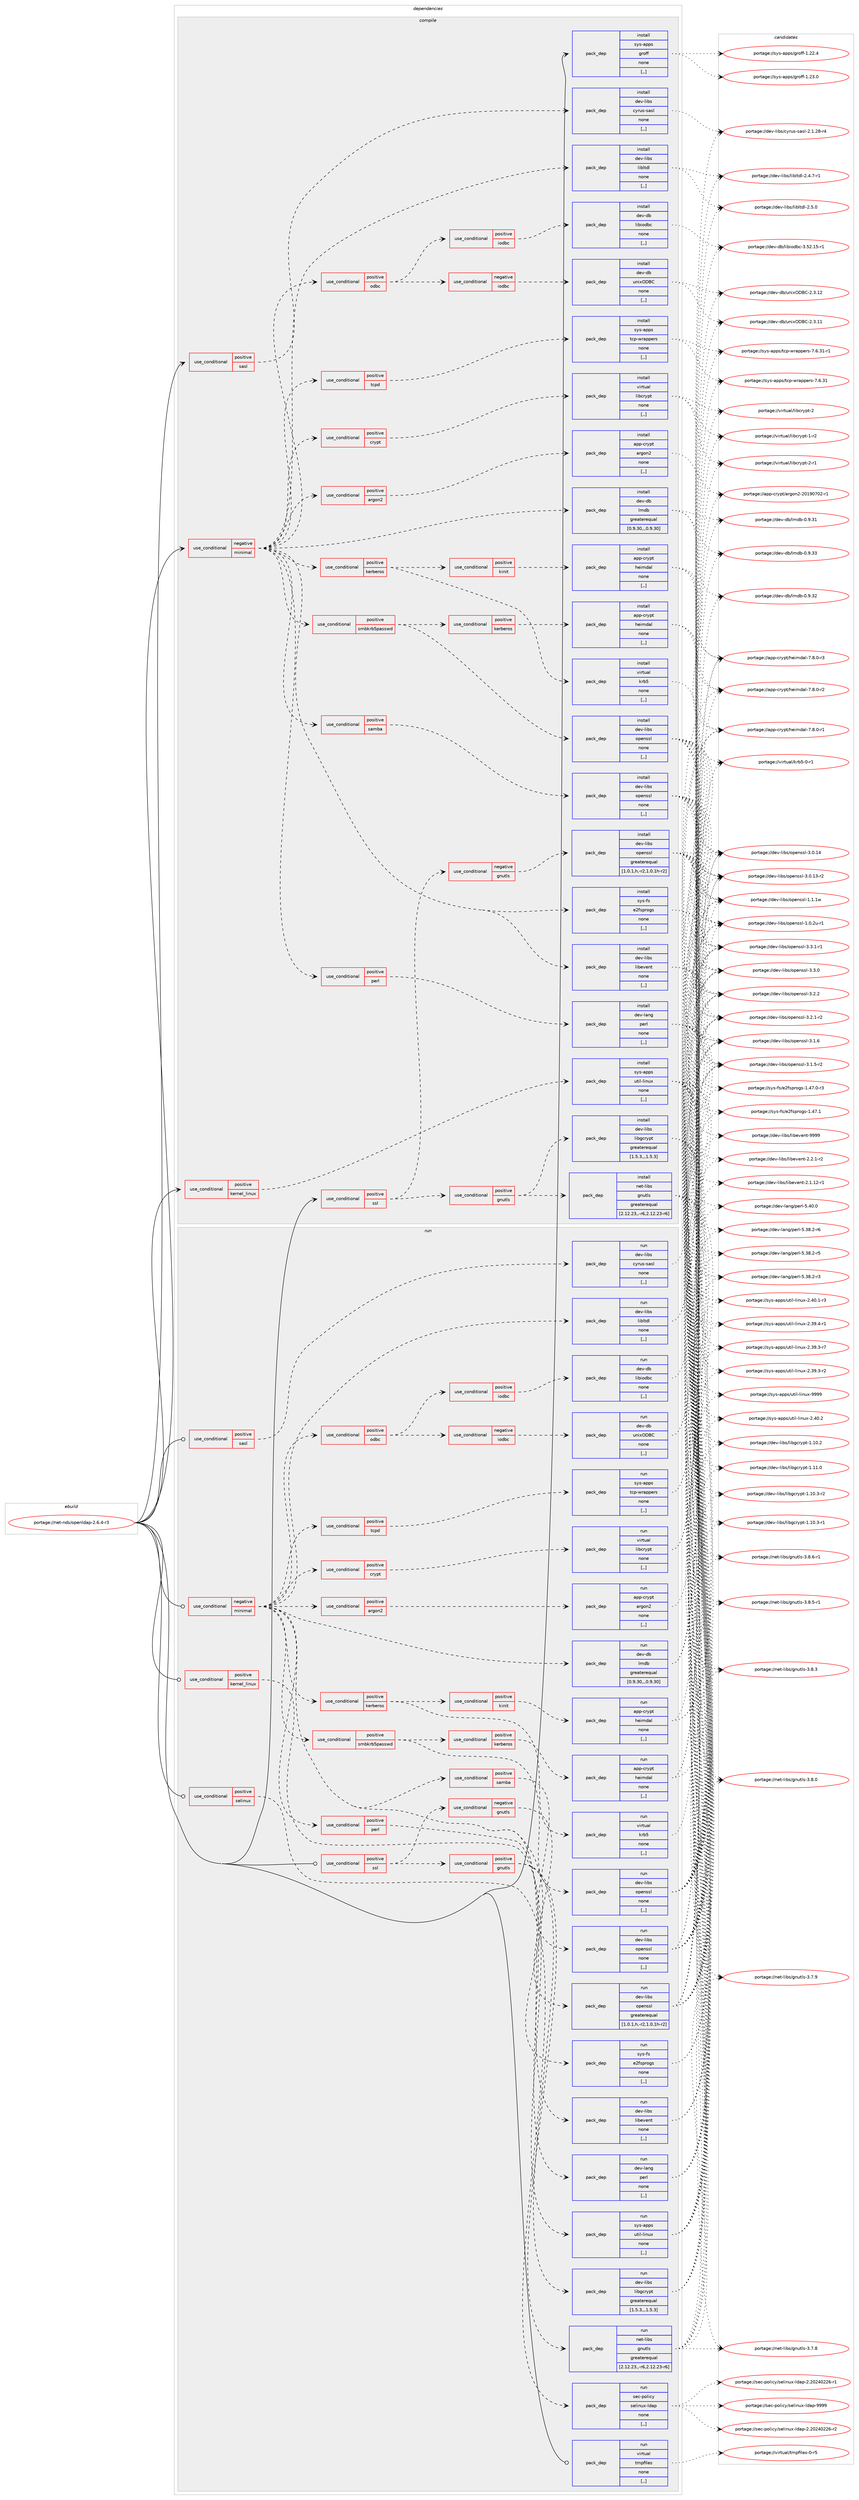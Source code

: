 digraph prolog {

# *************
# Graph options
# *************

newrank=true;
concentrate=true;
compound=true;
graph [rankdir=LR,fontname=Helvetica,fontsize=10,ranksep=1.5];#, ranksep=2.5, nodesep=0.2];
edge  [arrowhead=vee];
node  [fontname=Helvetica,fontsize=10];

# **********
# The ebuild
# **********

subgraph cluster_leftcol {
color=gray;
label=<<i>ebuild</i>>;
id [label="portage://net-nds/openldap-2.6.4-r3", color=red, width=4, href="../net-nds/openldap-2.6.4-r3.svg"];
}

# ****************
# The dependencies
# ****************

subgraph cluster_midcol {
color=gray;
label=<<i>dependencies</i>>;
subgraph cluster_compile {
fillcolor="#eeeeee";
style=filled;
label=<<i>compile</i>>;
subgraph cond99769 {
dependency378560 [label=<<TABLE BORDER="0" CELLBORDER="1" CELLSPACING="0" CELLPADDING="4"><TR><TD ROWSPAN="3" CELLPADDING="10">use_conditional</TD></TR><TR><TD>negative</TD></TR><TR><TD>minimal</TD></TR></TABLE>>, shape=none, color=red];
subgraph pack276063 {
dependency378561 [label=<<TABLE BORDER="0" CELLBORDER="1" CELLSPACING="0" CELLPADDING="4" WIDTH="220"><TR><TD ROWSPAN="6" CELLPADDING="30">pack_dep</TD></TR><TR><TD WIDTH="110">install</TD></TR><TR><TD>dev-libs</TD></TR><TR><TD>libevent</TD></TR><TR><TD>none</TD></TR><TR><TD>[,,]</TD></TR></TABLE>>, shape=none, color=blue];
}
dependency378560:e -> dependency378561:w [weight=20,style="dashed",arrowhead="vee"];
subgraph pack276064 {
dependency378562 [label=<<TABLE BORDER="0" CELLBORDER="1" CELLSPACING="0" CELLPADDING="4" WIDTH="220"><TR><TD ROWSPAN="6" CELLPADDING="30">pack_dep</TD></TR><TR><TD WIDTH="110">install</TD></TR><TR><TD>dev-libs</TD></TR><TR><TD>libltdl</TD></TR><TR><TD>none</TD></TR><TR><TD>[,,]</TD></TR></TABLE>>, shape=none, color=blue];
}
dependency378560:e -> dependency378562:w [weight=20,style="dashed",arrowhead="vee"];
subgraph pack276065 {
dependency378563 [label=<<TABLE BORDER="0" CELLBORDER="1" CELLSPACING="0" CELLPADDING="4" WIDTH="220"><TR><TD ROWSPAN="6" CELLPADDING="30">pack_dep</TD></TR><TR><TD WIDTH="110">install</TD></TR><TR><TD>sys-fs</TD></TR><TR><TD>e2fsprogs</TD></TR><TR><TD>none</TD></TR><TR><TD>[,,]</TD></TR></TABLE>>, shape=none, color=blue];
}
dependency378560:e -> dependency378563:w [weight=20,style="dashed",arrowhead="vee"];
subgraph pack276066 {
dependency378564 [label=<<TABLE BORDER="0" CELLBORDER="1" CELLSPACING="0" CELLPADDING="4" WIDTH="220"><TR><TD ROWSPAN="6" CELLPADDING="30">pack_dep</TD></TR><TR><TD WIDTH="110">install</TD></TR><TR><TD>dev-db</TD></TR><TR><TD>lmdb</TD></TR><TR><TD>greaterequal</TD></TR><TR><TD>[0.9.30,,,0.9.30]</TD></TR></TABLE>>, shape=none, color=blue];
}
dependency378560:e -> dependency378564:w [weight=20,style="dashed",arrowhead="vee"];
subgraph cond99770 {
dependency378565 [label=<<TABLE BORDER="0" CELLBORDER="1" CELLSPACING="0" CELLPADDING="4"><TR><TD ROWSPAN="3" CELLPADDING="10">use_conditional</TD></TR><TR><TD>positive</TD></TR><TR><TD>argon2</TD></TR></TABLE>>, shape=none, color=red];
subgraph pack276067 {
dependency378566 [label=<<TABLE BORDER="0" CELLBORDER="1" CELLSPACING="0" CELLPADDING="4" WIDTH="220"><TR><TD ROWSPAN="6" CELLPADDING="30">pack_dep</TD></TR><TR><TD WIDTH="110">install</TD></TR><TR><TD>app-crypt</TD></TR><TR><TD>argon2</TD></TR><TR><TD>none</TD></TR><TR><TD>[,,]</TD></TR></TABLE>>, shape=none, color=blue];
}
dependency378565:e -> dependency378566:w [weight=20,style="dashed",arrowhead="vee"];
}
dependency378560:e -> dependency378565:w [weight=20,style="dashed",arrowhead="vee"];
subgraph cond99771 {
dependency378567 [label=<<TABLE BORDER="0" CELLBORDER="1" CELLSPACING="0" CELLPADDING="4"><TR><TD ROWSPAN="3" CELLPADDING="10">use_conditional</TD></TR><TR><TD>positive</TD></TR><TR><TD>crypt</TD></TR></TABLE>>, shape=none, color=red];
subgraph pack276068 {
dependency378568 [label=<<TABLE BORDER="0" CELLBORDER="1" CELLSPACING="0" CELLPADDING="4" WIDTH="220"><TR><TD ROWSPAN="6" CELLPADDING="30">pack_dep</TD></TR><TR><TD WIDTH="110">install</TD></TR><TR><TD>virtual</TD></TR><TR><TD>libcrypt</TD></TR><TR><TD>none</TD></TR><TR><TD>[,,]</TD></TR></TABLE>>, shape=none, color=blue];
}
dependency378567:e -> dependency378568:w [weight=20,style="dashed",arrowhead="vee"];
}
dependency378560:e -> dependency378567:w [weight=20,style="dashed",arrowhead="vee"];
subgraph cond99772 {
dependency378569 [label=<<TABLE BORDER="0" CELLBORDER="1" CELLSPACING="0" CELLPADDING="4"><TR><TD ROWSPAN="3" CELLPADDING="10">use_conditional</TD></TR><TR><TD>positive</TD></TR><TR><TD>tcpd</TD></TR></TABLE>>, shape=none, color=red];
subgraph pack276069 {
dependency378570 [label=<<TABLE BORDER="0" CELLBORDER="1" CELLSPACING="0" CELLPADDING="4" WIDTH="220"><TR><TD ROWSPAN="6" CELLPADDING="30">pack_dep</TD></TR><TR><TD WIDTH="110">install</TD></TR><TR><TD>sys-apps</TD></TR><TR><TD>tcp-wrappers</TD></TR><TR><TD>none</TD></TR><TR><TD>[,,]</TD></TR></TABLE>>, shape=none, color=blue];
}
dependency378569:e -> dependency378570:w [weight=20,style="dashed",arrowhead="vee"];
}
dependency378560:e -> dependency378569:w [weight=20,style="dashed",arrowhead="vee"];
subgraph cond99773 {
dependency378571 [label=<<TABLE BORDER="0" CELLBORDER="1" CELLSPACING="0" CELLPADDING="4"><TR><TD ROWSPAN="3" CELLPADDING="10">use_conditional</TD></TR><TR><TD>positive</TD></TR><TR><TD>odbc</TD></TR></TABLE>>, shape=none, color=red];
subgraph cond99774 {
dependency378572 [label=<<TABLE BORDER="0" CELLBORDER="1" CELLSPACING="0" CELLPADDING="4"><TR><TD ROWSPAN="3" CELLPADDING="10">use_conditional</TD></TR><TR><TD>negative</TD></TR><TR><TD>iodbc</TD></TR></TABLE>>, shape=none, color=red];
subgraph pack276070 {
dependency378573 [label=<<TABLE BORDER="0" CELLBORDER="1" CELLSPACING="0" CELLPADDING="4" WIDTH="220"><TR><TD ROWSPAN="6" CELLPADDING="30">pack_dep</TD></TR><TR><TD WIDTH="110">install</TD></TR><TR><TD>dev-db</TD></TR><TR><TD>unixODBC</TD></TR><TR><TD>none</TD></TR><TR><TD>[,,]</TD></TR></TABLE>>, shape=none, color=blue];
}
dependency378572:e -> dependency378573:w [weight=20,style="dashed",arrowhead="vee"];
}
dependency378571:e -> dependency378572:w [weight=20,style="dashed",arrowhead="vee"];
subgraph cond99775 {
dependency378574 [label=<<TABLE BORDER="0" CELLBORDER="1" CELLSPACING="0" CELLPADDING="4"><TR><TD ROWSPAN="3" CELLPADDING="10">use_conditional</TD></TR><TR><TD>positive</TD></TR><TR><TD>iodbc</TD></TR></TABLE>>, shape=none, color=red];
subgraph pack276071 {
dependency378575 [label=<<TABLE BORDER="0" CELLBORDER="1" CELLSPACING="0" CELLPADDING="4" WIDTH="220"><TR><TD ROWSPAN="6" CELLPADDING="30">pack_dep</TD></TR><TR><TD WIDTH="110">install</TD></TR><TR><TD>dev-db</TD></TR><TR><TD>libiodbc</TD></TR><TR><TD>none</TD></TR><TR><TD>[,,]</TD></TR></TABLE>>, shape=none, color=blue];
}
dependency378574:e -> dependency378575:w [weight=20,style="dashed",arrowhead="vee"];
}
dependency378571:e -> dependency378574:w [weight=20,style="dashed",arrowhead="vee"];
}
dependency378560:e -> dependency378571:w [weight=20,style="dashed",arrowhead="vee"];
subgraph cond99776 {
dependency378576 [label=<<TABLE BORDER="0" CELLBORDER="1" CELLSPACING="0" CELLPADDING="4"><TR><TD ROWSPAN="3" CELLPADDING="10">use_conditional</TD></TR><TR><TD>positive</TD></TR><TR><TD>perl</TD></TR></TABLE>>, shape=none, color=red];
subgraph pack276072 {
dependency378577 [label=<<TABLE BORDER="0" CELLBORDER="1" CELLSPACING="0" CELLPADDING="4" WIDTH="220"><TR><TD ROWSPAN="6" CELLPADDING="30">pack_dep</TD></TR><TR><TD WIDTH="110">install</TD></TR><TR><TD>dev-lang</TD></TR><TR><TD>perl</TD></TR><TR><TD>none</TD></TR><TR><TD>[,,]</TD></TR></TABLE>>, shape=none, color=blue];
}
dependency378576:e -> dependency378577:w [weight=20,style="dashed",arrowhead="vee"];
}
dependency378560:e -> dependency378576:w [weight=20,style="dashed",arrowhead="vee"];
subgraph cond99777 {
dependency378578 [label=<<TABLE BORDER="0" CELLBORDER="1" CELLSPACING="0" CELLPADDING="4"><TR><TD ROWSPAN="3" CELLPADDING="10">use_conditional</TD></TR><TR><TD>positive</TD></TR><TR><TD>samba</TD></TR></TABLE>>, shape=none, color=red];
subgraph pack276073 {
dependency378579 [label=<<TABLE BORDER="0" CELLBORDER="1" CELLSPACING="0" CELLPADDING="4" WIDTH="220"><TR><TD ROWSPAN="6" CELLPADDING="30">pack_dep</TD></TR><TR><TD WIDTH="110">install</TD></TR><TR><TD>dev-libs</TD></TR><TR><TD>openssl</TD></TR><TR><TD>none</TD></TR><TR><TD>[,,]</TD></TR></TABLE>>, shape=none, color=blue];
}
dependency378578:e -> dependency378579:w [weight=20,style="dashed",arrowhead="vee"];
}
dependency378560:e -> dependency378578:w [weight=20,style="dashed",arrowhead="vee"];
subgraph cond99778 {
dependency378580 [label=<<TABLE BORDER="0" CELLBORDER="1" CELLSPACING="0" CELLPADDING="4"><TR><TD ROWSPAN="3" CELLPADDING="10">use_conditional</TD></TR><TR><TD>positive</TD></TR><TR><TD>smbkrb5passwd</TD></TR></TABLE>>, shape=none, color=red];
subgraph pack276074 {
dependency378581 [label=<<TABLE BORDER="0" CELLBORDER="1" CELLSPACING="0" CELLPADDING="4" WIDTH="220"><TR><TD ROWSPAN="6" CELLPADDING="30">pack_dep</TD></TR><TR><TD WIDTH="110">install</TD></TR><TR><TD>dev-libs</TD></TR><TR><TD>openssl</TD></TR><TR><TD>none</TD></TR><TR><TD>[,,]</TD></TR></TABLE>>, shape=none, color=blue];
}
dependency378580:e -> dependency378581:w [weight=20,style="dashed",arrowhead="vee"];
subgraph cond99779 {
dependency378582 [label=<<TABLE BORDER="0" CELLBORDER="1" CELLSPACING="0" CELLPADDING="4"><TR><TD ROWSPAN="3" CELLPADDING="10">use_conditional</TD></TR><TR><TD>positive</TD></TR><TR><TD>kerberos</TD></TR></TABLE>>, shape=none, color=red];
subgraph pack276075 {
dependency378583 [label=<<TABLE BORDER="0" CELLBORDER="1" CELLSPACING="0" CELLPADDING="4" WIDTH="220"><TR><TD ROWSPAN="6" CELLPADDING="30">pack_dep</TD></TR><TR><TD WIDTH="110">install</TD></TR><TR><TD>app-crypt</TD></TR><TR><TD>heimdal</TD></TR><TR><TD>none</TD></TR><TR><TD>[,,]</TD></TR></TABLE>>, shape=none, color=blue];
}
dependency378582:e -> dependency378583:w [weight=20,style="dashed",arrowhead="vee"];
}
dependency378580:e -> dependency378582:w [weight=20,style="dashed",arrowhead="vee"];
}
dependency378560:e -> dependency378580:w [weight=20,style="dashed",arrowhead="vee"];
subgraph cond99780 {
dependency378584 [label=<<TABLE BORDER="0" CELLBORDER="1" CELLSPACING="0" CELLPADDING="4"><TR><TD ROWSPAN="3" CELLPADDING="10">use_conditional</TD></TR><TR><TD>positive</TD></TR><TR><TD>kerberos</TD></TR></TABLE>>, shape=none, color=red];
subgraph pack276076 {
dependency378585 [label=<<TABLE BORDER="0" CELLBORDER="1" CELLSPACING="0" CELLPADDING="4" WIDTH="220"><TR><TD ROWSPAN="6" CELLPADDING="30">pack_dep</TD></TR><TR><TD WIDTH="110">install</TD></TR><TR><TD>virtual</TD></TR><TR><TD>krb5</TD></TR><TR><TD>none</TD></TR><TR><TD>[,,]</TD></TR></TABLE>>, shape=none, color=blue];
}
dependency378584:e -> dependency378585:w [weight=20,style="dashed",arrowhead="vee"];
subgraph cond99781 {
dependency378586 [label=<<TABLE BORDER="0" CELLBORDER="1" CELLSPACING="0" CELLPADDING="4"><TR><TD ROWSPAN="3" CELLPADDING="10">use_conditional</TD></TR><TR><TD>positive</TD></TR><TR><TD>kinit</TD></TR></TABLE>>, shape=none, color=red];
subgraph pack276077 {
dependency378587 [label=<<TABLE BORDER="0" CELLBORDER="1" CELLSPACING="0" CELLPADDING="4" WIDTH="220"><TR><TD ROWSPAN="6" CELLPADDING="30">pack_dep</TD></TR><TR><TD WIDTH="110">install</TD></TR><TR><TD>app-crypt</TD></TR><TR><TD>heimdal</TD></TR><TR><TD>none</TD></TR><TR><TD>[,,]</TD></TR></TABLE>>, shape=none, color=blue];
}
dependency378586:e -> dependency378587:w [weight=20,style="dashed",arrowhead="vee"];
}
dependency378584:e -> dependency378586:w [weight=20,style="dashed",arrowhead="vee"];
}
dependency378560:e -> dependency378584:w [weight=20,style="dashed",arrowhead="vee"];
}
id:e -> dependency378560:w [weight=20,style="solid",arrowhead="vee"];
subgraph cond99782 {
dependency378588 [label=<<TABLE BORDER="0" CELLBORDER="1" CELLSPACING="0" CELLPADDING="4"><TR><TD ROWSPAN="3" CELLPADDING="10">use_conditional</TD></TR><TR><TD>positive</TD></TR><TR><TD>kernel_linux</TD></TR></TABLE>>, shape=none, color=red];
subgraph pack276078 {
dependency378589 [label=<<TABLE BORDER="0" CELLBORDER="1" CELLSPACING="0" CELLPADDING="4" WIDTH="220"><TR><TD ROWSPAN="6" CELLPADDING="30">pack_dep</TD></TR><TR><TD WIDTH="110">install</TD></TR><TR><TD>sys-apps</TD></TR><TR><TD>util-linux</TD></TR><TR><TD>none</TD></TR><TR><TD>[,,]</TD></TR></TABLE>>, shape=none, color=blue];
}
dependency378588:e -> dependency378589:w [weight=20,style="dashed",arrowhead="vee"];
}
id:e -> dependency378588:w [weight=20,style="solid",arrowhead="vee"];
subgraph cond99783 {
dependency378590 [label=<<TABLE BORDER="0" CELLBORDER="1" CELLSPACING="0" CELLPADDING="4"><TR><TD ROWSPAN="3" CELLPADDING="10">use_conditional</TD></TR><TR><TD>positive</TD></TR><TR><TD>sasl</TD></TR></TABLE>>, shape=none, color=red];
subgraph pack276079 {
dependency378591 [label=<<TABLE BORDER="0" CELLBORDER="1" CELLSPACING="0" CELLPADDING="4" WIDTH="220"><TR><TD ROWSPAN="6" CELLPADDING="30">pack_dep</TD></TR><TR><TD WIDTH="110">install</TD></TR><TR><TD>dev-libs</TD></TR><TR><TD>cyrus-sasl</TD></TR><TR><TD>none</TD></TR><TR><TD>[,,]</TD></TR></TABLE>>, shape=none, color=blue];
}
dependency378590:e -> dependency378591:w [weight=20,style="dashed",arrowhead="vee"];
}
id:e -> dependency378590:w [weight=20,style="solid",arrowhead="vee"];
subgraph cond99784 {
dependency378592 [label=<<TABLE BORDER="0" CELLBORDER="1" CELLSPACING="0" CELLPADDING="4"><TR><TD ROWSPAN="3" CELLPADDING="10">use_conditional</TD></TR><TR><TD>positive</TD></TR><TR><TD>ssl</TD></TR></TABLE>>, shape=none, color=red];
subgraph cond99785 {
dependency378593 [label=<<TABLE BORDER="0" CELLBORDER="1" CELLSPACING="0" CELLPADDING="4"><TR><TD ROWSPAN="3" CELLPADDING="10">use_conditional</TD></TR><TR><TD>negative</TD></TR><TR><TD>gnutls</TD></TR></TABLE>>, shape=none, color=red];
subgraph pack276080 {
dependency378594 [label=<<TABLE BORDER="0" CELLBORDER="1" CELLSPACING="0" CELLPADDING="4" WIDTH="220"><TR><TD ROWSPAN="6" CELLPADDING="30">pack_dep</TD></TR><TR><TD WIDTH="110">install</TD></TR><TR><TD>dev-libs</TD></TR><TR><TD>openssl</TD></TR><TR><TD>greaterequal</TD></TR><TR><TD>[1.0.1,h,-r2,1.0.1h-r2]</TD></TR></TABLE>>, shape=none, color=blue];
}
dependency378593:e -> dependency378594:w [weight=20,style="dashed",arrowhead="vee"];
}
dependency378592:e -> dependency378593:w [weight=20,style="dashed",arrowhead="vee"];
subgraph cond99786 {
dependency378595 [label=<<TABLE BORDER="0" CELLBORDER="1" CELLSPACING="0" CELLPADDING="4"><TR><TD ROWSPAN="3" CELLPADDING="10">use_conditional</TD></TR><TR><TD>positive</TD></TR><TR><TD>gnutls</TD></TR></TABLE>>, shape=none, color=red];
subgraph pack276081 {
dependency378596 [label=<<TABLE BORDER="0" CELLBORDER="1" CELLSPACING="0" CELLPADDING="4" WIDTH="220"><TR><TD ROWSPAN="6" CELLPADDING="30">pack_dep</TD></TR><TR><TD WIDTH="110">install</TD></TR><TR><TD>net-libs</TD></TR><TR><TD>gnutls</TD></TR><TR><TD>greaterequal</TD></TR><TR><TD>[2.12.23,,-r6,2.12.23-r6]</TD></TR></TABLE>>, shape=none, color=blue];
}
dependency378595:e -> dependency378596:w [weight=20,style="dashed",arrowhead="vee"];
subgraph pack276082 {
dependency378597 [label=<<TABLE BORDER="0" CELLBORDER="1" CELLSPACING="0" CELLPADDING="4" WIDTH="220"><TR><TD ROWSPAN="6" CELLPADDING="30">pack_dep</TD></TR><TR><TD WIDTH="110">install</TD></TR><TR><TD>dev-libs</TD></TR><TR><TD>libgcrypt</TD></TR><TR><TD>greaterequal</TD></TR><TR><TD>[1.5.3,,,1.5.3]</TD></TR></TABLE>>, shape=none, color=blue];
}
dependency378595:e -> dependency378597:w [weight=20,style="dashed",arrowhead="vee"];
}
dependency378592:e -> dependency378595:w [weight=20,style="dashed",arrowhead="vee"];
}
id:e -> dependency378592:w [weight=20,style="solid",arrowhead="vee"];
subgraph pack276083 {
dependency378598 [label=<<TABLE BORDER="0" CELLBORDER="1" CELLSPACING="0" CELLPADDING="4" WIDTH="220"><TR><TD ROWSPAN="6" CELLPADDING="30">pack_dep</TD></TR><TR><TD WIDTH="110">install</TD></TR><TR><TD>sys-apps</TD></TR><TR><TD>groff</TD></TR><TR><TD>none</TD></TR><TR><TD>[,,]</TD></TR></TABLE>>, shape=none, color=blue];
}
id:e -> dependency378598:w [weight=20,style="solid",arrowhead="vee"];
}
subgraph cluster_compileandrun {
fillcolor="#eeeeee";
style=filled;
label=<<i>compile and run</i>>;
}
subgraph cluster_run {
fillcolor="#eeeeee";
style=filled;
label=<<i>run</i>>;
subgraph cond99787 {
dependency378599 [label=<<TABLE BORDER="0" CELLBORDER="1" CELLSPACING="0" CELLPADDING="4"><TR><TD ROWSPAN="3" CELLPADDING="10">use_conditional</TD></TR><TR><TD>negative</TD></TR><TR><TD>minimal</TD></TR></TABLE>>, shape=none, color=red];
subgraph pack276084 {
dependency378600 [label=<<TABLE BORDER="0" CELLBORDER="1" CELLSPACING="0" CELLPADDING="4" WIDTH="220"><TR><TD ROWSPAN="6" CELLPADDING="30">pack_dep</TD></TR><TR><TD WIDTH="110">run</TD></TR><TR><TD>dev-libs</TD></TR><TR><TD>libevent</TD></TR><TR><TD>none</TD></TR><TR><TD>[,,]</TD></TR></TABLE>>, shape=none, color=blue];
}
dependency378599:e -> dependency378600:w [weight=20,style="dashed",arrowhead="vee"];
subgraph pack276085 {
dependency378601 [label=<<TABLE BORDER="0" CELLBORDER="1" CELLSPACING="0" CELLPADDING="4" WIDTH="220"><TR><TD ROWSPAN="6" CELLPADDING="30">pack_dep</TD></TR><TR><TD WIDTH="110">run</TD></TR><TR><TD>dev-libs</TD></TR><TR><TD>libltdl</TD></TR><TR><TD>none</TD></TR><TR><TD>[,,]</TD></TR></TABLE>>, shape=none, color=blue];
}
dependency378599:e -> dependency378601:w [weight=20,style="dashed",arrowhead="vee"];
subgraph pack276086 {
dependency378602 [label=<<TABLE BORDER="0" CELLBORDER="1" CELLSPACING="0" CELLPADDING="4" WIDTH="220"><TR><TD ROWSPAN="6" CELLPADDING="30">pack_dep</TD></TR><TR><TD WIDTH="110">run</TD></TR><TR><TD>sys-fs</TD></TR><TR><TD>e2fsprogs</TD></TR><TR><TD>none</TD></TR><TR><TD>[,,]</TD></TR></TABLE>>, shape=none, color=blue];
}
dependency378599:e -> dependency378602:w [weight=20,style="dashed",arrowhead="vee"];
subgraph pack276087 {
dependency378603 [label=<<TABLE BORDER="0" CELLBORDER="1" CELLSPACING="0" CELLPADDING="4" WIDTH="220"><TR><TD ROWSPAN="6" CELLPADDING="30">pack_dep</TD></TR><TR><TD WIDTH="110">run</TD></TR><TR><TD>dev-db</TD></TR><TR><TD>lmdb</TD></TR><TR><TD>greaterequal</TD></TR><TR><TD>[0.9.30,,,0.9.30]</TD></TR></TABLE>>, shape=none, color=blue];
}
dependency378599:e -> dependency378603:w [weight=20,style="dashed",arrowhead="vee"];
subgraph cond99788 {
dependency378604 [label=<<TABLE BORDER="0" CELLBORDER="1" CELLSPACING="0" CELLPADDING="4"><TR><TD ROWSPAN="3" CELLPADDING="10">use_conditional</TD></TR><TR><TD>positive</TD></TR><TR><TD>argon2</TD></TR></TABLE>>, shape=none, color=red];
subgraph pack276088 {
dependency378605 [label=<<TABLE BORDER="0" CELLBORDER="1" CELLSPACING="0" CELLPADDING="4" WIDTH="220"><TR><TD ROWSPAN="6" CELLPADDING="30">pack_dep</TD></TR><TR><TD WIDTH="110">run</TD></TR><TR><TD>app-crypt</TD></TR><TR><TD>argon2</TD></TR><TR><TD>none</TD></TR><TR><TD>[,,]</TD></TR></TABLE>>, shape=none, color=blue];
}
dependency378604:e -> dependency378605:w [weight=20,style="dashed",arrowhead="vee"];
}
dependency378599:e -> dependency378604:w [weight=20,style="dashed",arrowhead="vee"];
subgraph cond99789 {
dependency378606 [label=<<TABLE BORDER="0" CELLBORDER="1" CELLSPACING="0" CELLPADDING="4"><TR><TD ROWSPAN="3" CELLPADDING="10">use_conditional</TD></TR><TR><TD>positive</TD></TR><TR><TD>crypt</TD></TR></TABLE>>, shape=none, color=red];
subgraph pack276089 {
dependency378607 [label=<<TABLE BORDER="0" CELLBORDER="1" CELLSPACING="0" CELLPADDING="4" WIDTH="220"><TR><TD ROWSPAN="6" CELLPADDING="30">pack_dep</TD></TR><TR><TD WIDTH="110">run</TD></TR><TR><TD>virtual</TD></TR><TR><TD>libcrypt</TD></TR><TR><TD>none</TD></TR><TR><TD>[,,]</TD></TR></TABLE>>, shape=none, color=blue];
}
dependency378606:e -> dependency378607:w [weight=20,style="dashed",arrowhead="vee"];
}
dependency378599:e -> dependency378606:w [weight=20,style="dashed",arrowhead="vee"];
subgraph cond99790 {
dependency378608 [label=<<TABLE BORDER="0" CELLBORDER="1" CELLSPACING="0" CELLPADDING="4"><TR><TD ROWSPAN="3" CELLPADDING="10">use_conditional</TD></TR><TR><TD>positive</TD></TR><TR><TD>tcpd</TD></TR></TABLE>>, shape=none, color=red];
subgraph pack276090 {
dependency378609 [label=<<TABLE BORDER="0" CELLBORDER="1" CELLSPACING="0" CELLPADDING="4" WIDTH="220"><TR><TD ROWSPAN="6" CELLPADDING="30">pack_dep</TD></TR><TR><TD WIDTH="110">run</TD></TR><TR><TD>sys-apps</TD></TR><TR><TD>tcp-wrappers</TD></TR><TR><TD>none</TD></TR><TR><TD>[,,]</TD></TR></TABLE>>, shape=none, color=blue];
}
dependency378608:e -> dependency378609:w [weight=20,style="dashed",arrowhead="vee"];
}
dependency378599:e -> dependency378608:w [weight=20,style="dashed",arrowhead="vee"];
subgraph cond99791 {
dependency378610 [label=<<TABLE BORDER="0" CELLBORDER="1" CELLSPACING="0" CELLPADDING="4"><TR><TD ROWSPAN="3" CELLPADDING="10">use_conditional</TD></TR><TR><TD>positive</TD></TR><TR><TD>odbc</TD></TR></TABLE>>, shape=none, color=red];
subgraph cond99792 {
dependency378611 [label=<<TABLE BORDER="0" CELLBORDER="1" CELLSPACING="0" CELLPADDING="4"><TR><TD ROWSPAN="3" CELLPADDING="10">use_conditional</TD></TR><TR><TD>negative</TD></TR><TR><TD>iodbc</TD></TR></TABLE>>, shape=none, color=red];
subgraph pack276091 {
dependency378612 [label=<<TABLE BORDER="0" CELLBORDER="1" CELLSPACING="0" CELLPADDING="4" WIDTH="220"><TR><TD ROWSPAN="6" CELLPADDING="30">pack_dep</TD></TR><TR><TD WIDTH="110">run</TD></TR><TR><TD>dev-db</TD></TR><TR><TD>unixODBC</TD></TR><TR><TD>none</TD></TR><TR><TD>[,,]</TD></TR></TABLE>>, shape=none, color=blue];
}
dependency378611:e -> dependency378612:w [weight=20,style="dashed",arrowhead="vee"];
}
dependency378610:e -> dependency378611:w [weight=20,style="dashed",arrowhead="vee"];
subgraph cond99793 {
dependency378613 [label=<<TABLE BORDER="0" CELLBORDER="1" CELLSPACING="0" CELLPADDING="4"><TR><TD ROWSPAN="3" CELLPADDING="10">use_conditional</TD></TR><TR><TD>positive</TD></TR><TR><TD>iodbc</TD></TR></TABLE>>, shape=none, color=red];
subgraph pack276092 {
dependency378614 [label=<<TABLE BORDER="0" CELLBORDER="1" CELLSPACING="0" CELLPADDING="4" WIDTH="220"><TR><TD ROWSPAN="6" CELLPADDING="30">pack_dep</TD></TR><TR><TD WIDTH="110">run</TD></TR><TR><TD>dev-db</TD></TR><TR><TD>libiodbc</TD></TR><TR><TD>none</TD></TR><TR><TD>[,,]</TD></TR></TABLE>>, shape=none, color=blue];
}
dependency378613:e -> dependency378614:w [weight=20,style="dashed",arrowhead="vee"];
}
dependency378610:e -> dependency378613:w [weight=20,style="dashed",arrowhead="vee"];
}
dependency378599:e -> dependency378610:w [weight=20,style="dashed",arrowhead="vee"];
subgraph cond99794 {
dependency378615 [label=<<TABLE BORDER="0" CELLBORDER="1" CELLSPACING="0" CELLPADDING="4"><TR><TD ROWSPAN="3" CELLPADDING="10">use_conditional</TD></TR><TR><TD>positive</TD></TR><TR><TD>perl</TD></TR></TABLE>>, shape=none, color=red];
subgraph pack276093 {
dependency378616 [label=<<TABLE BORDER="0" CELLBORDER="1" CELLSPACING="0" CELLPADDING="4" WIDTH="220"><TR><TD ROWSPAN="6" CELLPADDING="30">pack_dep</TD></TR><TR><TD WIDTH="110">run</TD></TR><TR><TD>dev-lang</TD></TR><TR><TD>perl</TD></TR><TR><TD>none</TD></TR><TR><TD>[,,]</TD></TR></TABLE>>, shape=none, color=blue];
}
dependency378615:e -> dependency378616:w [weight=20,style="dashed",arrowhead="vee"];
}
dependency378599:e -> dependency378615:w [weight=20,style="dashed",arrowhead="vee"];
subgraph cond99795 {
dependency378617 [label=<<TABLE BORDER="0" CELLBORDER="1" CELLSPACING="0" CELLPADDING="4"><TR><TD ROWSPAN="3" CELLPADDING="10">use_conditional</TD></TR><TR><TD>positive</TD></TR><TR><TD>samba</TD></TR></TABLE>>, shape=none, color=red];
subgraph pack276094 {
dependency378618 [label=<<TABLE BORDER="0" CELLBORDER="1" CELLSPACING="0" CELLPADDING="4" WIDTH="220"><TR><TD ROWSPAN="6" CELLPADDING="30">pack_dep</TD></TR><TR><TD WIDTH="110">run</TD></TR><TR><TD>dev-libs</TD></TR><TR><TD>openssl</TD></TR><TR><TD>none</TD></TR><TR><TD>[,,]</TD></TR></TABLE>>, shape=none, color=blue];
}
dependency378617:e -> dependency378618:w [weight=20,style="dashed",arrowhead="vee"];
}
dependency378599:e -> dependency378617:w [weight=20,style="dashed",arrowhead="vee"];
subgraph cond99796 {
dependency378619 [label=<<TABLE BORDER="0" CELLBORDER="1" CELLSPACING="0" CELLPADDING="4"><TR><TD ROWSPAN="3" CELLPADDING="10">use_conditional</TD></TR><TR><TD>positive</TD></TR><TR><TD>smbkrb5passwd</TD></TR></TABLE>>, shape=none, color=red];
subgraph pack276095 {
dependency378620 [label=<<TABLE BORDER="0" CELLBORDER="1" CELLSPACING="0" CELLPADDING="4" WIDTH="220"><TR><TD ROWSPAN="6" CELLPADDING="30">pack_dep</TD></TR><TR><TD WIDTH="110">run</TD></TR><TR><TD>dev-libs</TD></TR><TR><TD>openssl</TD></TR><TR><TD>none</TD></TR><TR><TD>[,,]</TD></TR></TABLE>>, shape=none, color=blue];
}
dependency378619:e -> dependency378620:w [weight=20,style="dashed",arrowhead="vee"];
subgraph cond99797 {
dependency378621 [label=<<TABLE BORDER="0" CELLBORDER="1" CELLSPACING="0" CELLPADDING="4"><TR><TD ROWSPAN="3" CELLPADDING="10">use_conditional</TD></TR><TR><TD>positive</TD></TR><TR><TD>kerberos</TD></TR></TABLE>>, shape=none, color=red];
subgraph pack276096 {
dependency378622 [label=<<TABLE BORDER="0" CELLBORDER="1" CELLSPACING="0" CELLPADDING="4" WIDTH="220"><TR><TD ROWSPAN="6" CELLPADDING="30">pack_dep</TD></TR><TR><TD WIDTH="110">run</TD></TR><TR><TD>app-crypt</TD></TR><TR><TD>heimdal</TD></TR><TR><TD>none</TD></TR><TR><TD>[,,]</TD></TR></TABLE>>, shape=none, color=blue];
}
dependency378621:e -> dependency378622:w [weight=20,style="dashed",arrowhead="vee"];
}
dependency378619:e -> dependency378621:w [weight=20,style="dashed",arrowhead="vee"];
}
dependency378599:e -> dependency378619:w [weight=20,style="dashed",arrowhead="vee"];
subgraph cond99798 {
dependency378623 [label=<<TABLE BORDER="0" CELLBORDER="1" CELLSPACING="0" CELLPADDING="4"><TR><TD ROWSPAN="3" CELLPADDING="10">use_conditional</TD></TR><TR><TD>positive</TD></TR><TR><TD>kerberos</TD></TR></TABLE>>, shape=none, color=red];
subgraph pack276097 {
dependency378624 [label=<<TABLE BORDER="0" CELLBORDER="1" CELLSPACING="0" CELLPADDING="4" WIDTH="220"><TR><TD ROWSPAN="6" CELLPADDING="30">pack_dep</TD></TR><TR><TD WIDTH="110">run</TD></TR><TR><TD>virtual</TD></TR><TR><TD>krb5</TD></TR><TR><TD>none</TD></TR><TR><TD>[,,]</TD></TR></TABLE>>, shape=none, color=blue];
}
dependency378623:e -> dependency378624:w [weight=20,style="dashed",arrowhead="vee"];
subgraph cond99799 {
dependency378625 [label=<<TABLE BORDER="0" CELLBORDER="1" CELLSPACING="0" CELLPADDING="4"><TR><TD ROWSPAN="3" CELLPADDING="10">use_conditional</TD></TR><TR><TD>positive</TD></TR><TR><TD>kinit</TD></TR></TABLE>>, shape=none, color=red];
subgraph pack276098 {
dependency378626 [label=<<TABLE BORDER="0" CELLBORDER="1" CELLSPACING="0" CELLPADDING="4" WIDTH="220"><TR><TD ROWSPAN="6" CELLPADDING="30">pack_dep</TD></TR><TR><TD WIDTH="110">run</TD></TR><TR><TD>app-crypt</TD></TR><TR><TD>heimdal</TD></TR><TR><TD>none</TD></TR><TR><TD>[,,]</TD></TR></TABLE>>, shape=none, color=blue];
}
dependency378625:e -> dependency378626:w [weight=20,style="dashed",arrowhead="vee"];
}
dependency378623:e -> dependency378625:w [weight=20,style="dashed",arrowhead="vee"];
}
dependency378599:e -> dependency378623:w [weight=20,style="dashed",arrowhead="vee"];
}
id:e -> dependency378599:w [weight=20,style="solid",arrowhead="odot"];
subgraph cond99800 {
dependency378627 [label=<<TABLE BORDER="0" CELLBORDER="1" CELLSPACING="0" CELLPADDING="4"><TR><TD ROWSPAN="3" CELLPADDING="10">use_conditional</TD></TR><TR><TD>positive</TD></TR><TR><TD>kernel_linux</TD></TR></TABLE>>, shape=none, color=red];
subgraph pack276099 {
dependency378628 [label=<<TABLE BORDER="0" CELLBORDER="1" CELLSPACING="0" CELLPADDING="4" WIDTH="220"><TR><TD ROWSPAN="6" CELLPADDING="30">pack_dep</TD></TR><TR><TD WIDTH="110">run</TD></TR><TR><TD>sys-apps</TD></TR><TR><TD>util-linux</TD></TR><TR><TD>none</TD></TR><TR><TD>[,,]</TD></TR></TABLE>>, shape=none, color=blue];
}
dependency378627:e -> dependency378628:w [weight=20,style="dashed",arrowhead="vee"];
}
id:e -> dependency378627:w [weight=20,style="solid",arrowhead="odot"];
subgraph cond99801 {
dependency378629 [label=<<TABLE BORDER="0" CELLBORDER="1" CELLSPACING="0" CELLPADDING="4"><TR><TD ROWSPAN="3" CELLPADDING="10">use_conditional</TD></TR><TR><TD>positive</TD></TR><TR><TD>sasl</TD></TR></TABLE>>, shape=none, color=red];
subgraph pack276100 {
dependency378630 [label=<<TABLE BORDER="0" CELLBORDER="1" CELLSPACING="0" CELLPADDING="4" WIDTH="220"><TR><TD ROWSPAN="6" CELLPADDING="30">pack_dep</TD></TR><TR><TD WIDTH="110">run</TD></TR><TR><TD>dev-libs</TD></TR><TR><TD>cyrus-sasl</TD></TR><TR><TD>none</TD></TR><TR><TD>[,,]</TD></TR></TABLE>>, shape=none, color=blue];
}
dependency378629:e -> dependency378630:w [weight=20,style="dashed",arrowhead="vee"];
}
id:e -> dependency378629:w [weight=20,style="solid",arrowhead="odot"];
subgraph cond99802 {
dependency378631 [label=<<TABLE BORDER="0" CELLBORDER="1" CELLSPACING="0" CELLPADDING="4"><TR><TD ROWSPAN="3" CELLPADDING="10">use_conditional</TD></TR><TR><TD>positive</TD></TR><TR><TD>selinux</TD></TR></TABLE>>, shape=none, color=red];
subgraph pack276101 {
dependency378632 [label=<<TABLE BORDER="0" CELLBORDER="1" CELLSPACING="0" CELLPADDING="4" WIDTH="220"><TR><TD ROWSPAN="6" CELLPADDING="30">pack_dep</TD></TR><TR><TD WIDTH="110">run</TD></TR><TR><TD>sec-policy</TD></TR><TR><TD>selinux-ldap</TD></TR><TR><TD>none</TD></TR><TR><TD>[,,]</TD></TR></TABLE>>, shape=none, color=blue];
}
dependency378631:e -> dependency378632:w [weight=20,style="dashed",arrowhead="vee"];
}
id:e -> dependency378631:w [weight=20,style="solid",arrowhead="odot"];
subgraph cond99803 {
dependency378633 [label=<<TABLE BORDER="0" CELLBORDER="1" CELLSPACING="0" CELLPADDING="4"><TR><TD ROWSPAN="3" CELLPADDING="10">use_conditional</TD></TR><TR><TD>positive</TD></TR><TR><TD>ssl</TD></TR></TABLE>>, shape=none, color=red];
subgraph cond99804 {
dependency378634 [label=<<TABLE BORDER="0" CELLBORDER="1" CELLSPACING="0" CELLPADDING="4"><TR><TD ROWSPAN="3" CELLPADDING="10">use_conditional</TD></TR><TR><TD>negative</TD></TR><TR><TD>gnutls</TD></TR></TABLE>>, shape=none, color=red];
subgraph pack276102 {
dependency378635 [label=<<TABLE BORDER="0" CELLBORDER="1" CELLSPACING="0" CELLPADDING="4" WIDTH="220"><TR><TD ROWSPAN="6" CELLPADDING="30">pack_dep</TD></TR><TR><TD WIDTH="110">run</TD></TR><TR><TD>dev-libs</TD></TR><TR><TD>openssl</TD></TR><TR><TD>greaterequal</TD></TR><TR><TD>[1.0.1,h,-r2,1.0.1h-r2]</TD></TR></TABLE>>, shape=none, color=blue];
}
dependency378634:e -> dependency378635:w [weight=20,style="dashed",arrowhead="vee"];
}
dependency378633:e -> dependency378634:w [weight=20,style="dashed",arrowhead="vee"];
subgraph cond99805 {
dependency378636 [label=<<TABLE BORDER="0" CELLBORDER="1" CELLSPACING="0" CELLPADDING="4"><TR><TD ROWSPAN="3" CELLPADDING="10">use_conditional</TD></TR><TR><TD>positive</TD></TR><TR><TD>gnutls</TD></TR></TABLE>>, shape=none, color=red];
subgraph pack276103 {
dependency378637 [label=<<TABLE BORDER="0" CELLBORDER="1" CELLSPACING="0" CELLPADDING="4" WIDTH="220"><TR><TD ROWSPAN="6" CELLPADDING="30">pack_dep</TD></TR><TR><TD WIDTH="110">run</TD></TR><TR><TD>net-libs</TD></TR><TR><TD>gnutls</TD></TR><TR><TD>greaterequal</TD></TR><TR><TD>[2.12.23,,-r6,2.12.23-r6]</TD></TR></TABLE>>, shape=none, color=blue];
}
dependency378636:e -> dependency378637:w [weight=20,style="dashed",arrowhead="vee"];
subgraph pack276104 {
dependency378638 [label=<<TABLE BORDER="0" CELLBORDER="1" CELLSPACING="0" CELLPADDING="4" WIDTH="220"><TR><TD ROWSPAN="6" CELLPADDING="30">pack_dep</TD></TR><TR><TD WIDTH="110">run</TD></TR><TR><TD>dev-libs</TD></TR><TR><TD>libgcrypt</TD></TR><TR><TD>greaterequal</TD></TR><TR><TD>[1.5.3,,,1.5.3]</TD></TR></TABLE>>, shape=none, color=blue];
}
dependency378636:e -> dependency378638:w [weight=20,style="dashed",arrowhead="vee"];
}
dependency378633:e -> dependency378636:w [weight=20,style="dashed",arrowhead="vee"];
}
id:e -> dependency378633:w [weight=20,style="solid",arrowhead="odot"];
subgraph pack276105 {
dependency378639 [label=<<TABLE BORDER="0" CELLBORDER="1" CELLSPACING="0" CELLPADDING="4" WIDTH="220"><TR><TD ROWSPAN="6" CELLPADDING="30">pack_dep</TD></TR><TR><TD WIDTH="110">run</TD></TR><TR><TD>virtual</TD></TR><TR><TD>tmpfiles</TD></TR><TR><TD>none</TD></TR><TR><TD>[,,]</TD></TR></TABLE>>, shape=none, color=blue];
}
id:e -> dependency378639:w [weight=20,style="solid",arrowhead="odot"];
}
}

# **************
# The candidates
# **************

subgraph cluster_choices {
rank=same;
color=gray;
label=<<i>candidates</i>>;

subgraph choice276063 {
color=black;
nodesep=1;
choice100101118451081059811547108105981011181011101164557575757 [label="portage://dev-libs/libevent-9999", color=red, width=4,href="../dev-libs/libevent-9999.svg"];
choice100101118451081059811547108105981011181011101164550465046494511450 [label="portage://dev-libs/libevent-2.2.1-r2", color=red, width=4,href="../dev-libs/libevent-2.2.1-r2.svg"];
choice10010111845108105981154710810598101118101110116455046494649504511449 [label="portage://dev-libs/libevent-2.1.12-r1", color=red, width=4,href="../dev-libs/libevent-2.1.12-r1.svg"];
dependency378561:e -> choice100101118451081059811547108105981011181011101164557575757:w [style=dotted,weight="100"];
dependency378561:e -> choice100101118451081059811547108105981011181011101164550465046494511450:w [style=dotted,weight="100"];
dependency378561:e -> choice10010111845108105981154710810598101118101110116455046494649504511449:w [style=dotted,weight="100"];
}
subgraph choice276064 {
color=black;
nodesep=1;
choice10010111845108105981154710810598108116100108455046534648 [label="portage://dev-libs/libltdl-2.5.0", color=red, width=4,href="../dev-libs/libltdl-2.5.0.svg"];
choice100101118451081059811547108105981081161001084550465246554511449 [label="portage://dev-libs/libltdl-2.4.7-r1", color=red, width=4,href="../dev-libs/libltdl-2.4.7-r1.svg"];
dependency378562:e -> choice10010111845108105981154710810598108116100108455046534648:w [style=dotted,weight="100"];
dependency378562:e -> choice100101118451081059811547108105981081161001084550465246554511449:w [style=dotted,weight="100"];
}
subgraph choice276065 {
color=black;
nodesep=1;
choice11512111545102115471015010211511211411110311545494652554649 [label="portage://sys-fs/e2fsprogs-1.47.1", color=red, width=4,href="../sys-fs/e2fsprogs-1.47.1.svg"];
choice115121115451021154710150102115112114111103115454946525546484511451 [label="portage://sys-fs/e2fsprogs-1.47.0-r3", color=red, width=4,href="../sys-fs/e2fsprogs-1.47.0-r3.svg"];
dependency378563:e -> choice11512111545102115471015010211511211411110311545494652554649:w [style=dotted,weight="100"];
dependency378563:e -> choice115121115451021154710150102115112114111103115454946525546484511451:w [style=dotted,weight="100"];
}
subgraph choice276066 {
color=black;
nodesep=1;
choice1001011184510098471081091009845484657465151 [label="portage://dev-db/lmdb-0.9.33", color=red, width=4,href="../dev-db/lmdb-0.9.33.svg"];
choice1001011184510098471081091009845484657465150 [label="portage://dev-db/lmdb-0.9.32", color=red, width=4,href="../dev-db/lmdb-0.9.32.svg"];
choice1001011184510098471081091009845484657465149 [label="portage://dev-db/lmdb-0.9.31", color=red, width=4,href="../dev-db/lmdb-0.9.31.svg"];
dependency378564:e -> choice1001011184510098471081091009845484657465151:w [style=dotted,weight="100"];
dependency378564:e -> choice1001011184510098471081091009845484657465150:w [style=dotted,weight="100"];
dependency378564:e -> choice1001011184510098471081091009845484657465149:w [style=dotted,weight="100"];
}
subgraph choice276067 {
color=black;
nodesep=1;
choice9711211245991141211121164797114103111110504550484957485548504511449 [label="portage://app-crypt/argon2-20190702-r1", color=red, width=4,href="../app-crypt/argon2-20190702-r1.svg"];
dependency378566:e -> choice9711211245991141211121164797114103111110504550484957485548504511449:w [style=dotted,weight="100"];
}
subgraph choice276068 {
color=black;
nodesep=1;
choice1181051141161179710847108105989911412111211645504511449 [label="portage://virtual/libcrypt-2-r1", color=red, width=4,href="../virtual/libcrypt-2-r1.svg"];
choice118105114116117971084710810598991141211121164550 [label="portage://virtual/libcrypt-2", color=red, width=4,href="../virtual/libcrypt-2.svg"];
choice1181051141161179710847108105989911412111211645494511450 [label="portage://virtual/libcrypt-1-r2", color=red, width=4,href="../virtual/libcrypt-1-r2.svg"];
dependency378568:e -> choice1181051141161179710847108105989911412111211645504511449:w [style=dotted,weight="100"];
dependency378568:e -> choice118105114116117971084710810598991141211121164550:w [style=dotted,weight="100"];
dependency378568:e -> choice1181051141161179710847108105989911412111211645494511450:w [style=dotted,weight="100"];
}
subgraph choice276069 {
color=black;
nodesep=1;
choice115121115459711211211547116991124511911497112112101114115455546544651494511449 [label="portage://sys-apps/tcp-wrappers-7.6.31-r1", color=red, width=4,href="../sys-apps/tcp-wrappers-7.6.31-r1.svg"];
choice11512111545971121121154711699112451191149711211210111411545554654465149 [label="portage://sys-apps/tcp-wrappers-7.6.31", color=red, width=4,href="../sys-apps/tcp-wrappers-7.6.31.svg"];
dependency378570:e -> choice115121115459711211211547116991124511911497112112101114115455546544651494511449:w [style=dotted,weight="100"];
dependency378570:e -> choice11512111545971121121154711699112451191149711211210111411545554654465149:w [style=dotted,weight="100"];
}
subgraph choice276070 {
color=black;
nodesep=1;
choice1001011184510098471171101051207968666745504651464950 [label="portage://dev-db/unixODBC-2.3.12", color=red, width=4,href="../dev-db/unixODBC-2.3.12.svg"];
choice1001011184510098471171101051207968666745504651464949 [label="portage://dev-db/unixODBC-2.3.11", color=red, width=4,href="../dev-db/unixODBC-2.3.11.svg"];
dependency378573:e -> choice1001011184510098471171101051207968666745504651464950:w [style=dotted,weight="100"];
dependency378573:e -> choice1001011184510098471171101051207968666745504651464949:w [style=dotted,weight="100"];
}
subgraph choice276071 {
color=black;
nodesep=1;
choice10010111845100984710810598105111100989945514653504649534511449 [label="portage://dev-db/libiodbc-3.52.15-r1", color=red, width=4,href="../dev-db/libiodbc-3.52.15-r1.svg"];
dependency378575:e -> choice10010111845100984710810598105111100989945514653504649534511449:w [style=dotted,weight="100"];
}
subgraph choice276072 {
color=black;
nodesep=1;
choice10010111845108971101034711210111410845534652484648 [label="portage://dev-lang/perl-5.40.0", color=red, width=4,href="../dev-lang/perl-5.40.0.svg"];
choice100101118451089711010347112101114108455346515646504511454 [label="portage://dev-lang/perl-5.38.2-r6", color=red, width=4,href="../dev-lang/perl-5.38.2-r6.svg"];
choice100101118451089711010347112101114108455346515646504511453 [label="portage://dev-lang/perl-5.38.2-r5", color=red, width=4,href="../dev-lang/perl-5.38.2-r5.svg"];
choice100101118451089711010347112101114108455346515646504511451 [label="portage://dev-lang/perl-5.38.2-r3", color=red, width=4,href="../dev-lang/perl-5.38.2-r3.svg"];
dependency378577:e -> choice10010111845108971101034711210111410845534652484648:w [style=dotted,weight="100"];
dependency378577:e -> choice100101118451089711010347112101114108455346515646504511454:w [style=dotted,weight="100"];
dependency378577:e -> choice100101118451089711010347112101114108455346515646504511453:w [style=dotted,weight="100"];
dependency378577:e -> choice100101118451089711010347112101114108455346515646504511451:w [style=dotted,weight="100"];
}
subgraph choice276073 {
color=black;
nodesep=1;
choice1001011184510810598115471111121011101151151084551465146494511449 [label="portage://dev-libs/openssl-3.3.1-r1", color=red, width=4,href="../dev-libs/openssl-3.3.1-r1.svg"];
choice100101118451081059811547111112101110115115108455146514648 [label="portage://dev-libs/openssl-3.3.0", color=red, width=4,href="../dev-libs/openssl-3.3.0.svg"];
choice100101118451081059811547111112101110115115108455146504650 [label="portage://dev-libs/openssl-3.2.2", color=red, width=4,href="../dev-libs/openssl-3.2.2.svg"];
choice1001011184510810598115471111121011101151151084551465046494511450 [label="portage://dev-libs/openssl-3.2.1-r2", color=red, width=4,href="../dev-libs/openssl-3.2.1-r2.svg"];
choice100101118451081059811547111112101110115115108455146494654 [label="portage://dev-libs/openssl-3.1.6", color=red, width=4,href="../dev-libs/openssl-3.1.6.svg"];
choice1001011184510810598115471111121011101151151084551464946534511450 [label="portage://dev-libs/openssl-3.1.5-r2", color=red, width=4,href="../dev-libs/openssl-3.1.5-r2.svg"];
choice10010111845108105981154711111210111011511510845514648464952 [label="portage://dev-libs/openssl-3.0.14", color=red, width=4,href="../dev-libs/openssl-3.0.14.svg"];
choice100101118451081059811547111112101110115115108455146484649514511450 [label="portage://dev-libs/openssl-3.0.13-r2", color=red, width=4,href="../dev-libs/openssl-3.0.13-r2.svg"];
choice100101118451081059811547111112101110115115108454946494649119 [label="portage://dev-libs/openssl-1.1.1w", color=red, width=4,href="../dev-libs/openssl-1.1.1w.svg"];
choice1001011184510810598115471111121011101151151084549464846501174511449 [label="portage://dev-libs/openssl-1.0.2u-r1", color=red, width=4,href="../dev-libs/openssl-1.0.2u-r1.svg"];
dependency378579:e -> choice1001011184510810598115471111121011101151151084551465146494511449:w [style=dotted,weight="100"];
dependency378579:e -> choice100101118451081059811547111112101110115115108455146514648:w [style=dotted,weight="100"];
dependency378579:e -> choice100101118451081059811547111112101110115115108455146504650:w [style=dotted,weight="100"];
dependency378579:e -> choice1001011184510810598115471111121011101151151084551465046494511450:w [style=dotted,weight="100"];
dependency378579:e -> choice100101118451081059811547111112101110115115108455146494654:w [style=dotted,weight="100"];
dependency378579:e -> choice1001011184510810598115471111121011101151151084551464946534511450:w [style=dotted,weight="100"];
dependency378579:e -> choice10010111845108105981154711111210111011511510845514648464952:w [style=dotted,weight="100"];
dependency378579:e -> choice100101118451081059811547111112101110115115108455146484649514511450:w [style=dotted,weight="100"];
dependency378579:e -> choice100101118451081059811547111112101110115115108454946494649119:w [style=dotted,weight="100"];
dependency378579:e -> choice1001011184510810598115471111121011101151151084549464846501174511449:w [style=dotted,weight="100"];
}
subgraph choice276074 {
color=black;
nodesep=1;
choice1001011184510810598115471111121011101151151084551465146494511449 [label="portage://dev-libs/openssl-3.3.1-r1", color=red, width=4,href="../dev-libs/openssl-3.3.1-r1.svg"];
choice100101118451081059811547111112101110115115108455146514648 [label="portage://dev-libs/openssl-3.3.0", color=red, width=4,href="../dev-libs/openssl-3.3.0.svg"];
choice100101118451081059811547111112101110115115108455146504650 [label="portage://dev-libs/openssl-3.2.2", color=red, width=4,href="../dev-libs/openssl-3.2.2.svg"];
choice1001011184510810598115471111121011101151151084551465046494511450 [label="portage://dev-libs/openssl-3.2.1-r2", color=red, width=4,href="../dev-libs/openssl-3.2.1-r2.svg"];
choice100101118451081059811547111112101110115115108455146494654 [label="portage://dev-libs/openssl-3.1.6", color=red, width=4,href="../dev-libs/openssl-3.1.6.svg"];
choice1001011184510810598115471111121011101151151084551464946534511450 [label="portage://dev-libs/openssl-3.1.5-r2", color=red, width=4,href="../dev-libs/openssl-3.1.5-r2.svg"];
choice10010111845108105981154711111210111011511510845514648464952 [label="portage://dev-libs/openssl-3.0.14", color=red, width=4,href="../dev-libs/openssl-3.0.14.svg"];
choice100101118451081059811547111112101110115115108455146484649514511450 [label="portage://dev-libs/openssl-3.0.13-r2", color=red, width=4,href="../dev-libs/openssl-3.0.13-r2.svg"];
choice100101118451081059811547111112101110115115108454946494649119 [label="portage://dev-libs/openssl-1.1.1w", color=red, width=4,href="../dev-libs/openssl-1.1.1w.svg"];
choice1001011184510810598115471111121011101151151084549464846501174511449 [label="portage://dev-libs/openssl-1.0.2u-r1", color=red, width=4,href="../dev-libs/openssl-1.0.2u-r1.svg"];
dependency378581:e -> choice1001011184510810598115471111121011101151151084551465146494511449:w [style=dotted,weight="100"];
dependency378581:e -> choice100101118451081059811547111112101110115115108455146514648:w [style=dotted,weight="100"];
dependency378581:e -> choice100101118451081059811547111112101110115115108455146504650:w [style=dotted,weight="100"];
dependency378581:e -> choice1001011184510810598115471111121011101151151084551465046494511450:w [style=dotted,weight="100"];
dependency378581:e -> choice100101118451081059811547111112101110115115108455146494654:w [style=dotted,weight="100"];
dependency378581:e -> choice1001011184510810598115471111121011101151151084551464946534511450:w [style=dotted,weight="100"];
dependency378581:e -> choice10010111845108105981154711111210111011511510845514648464952:w [style=dotted,weight="100"];
dependency378581:e -> choice100101118451081059811547111112101110115115108455146484649514511450:w [style=dotted,weight="100"];
dependency378581:e -> choice100101118451081059811547111112101110115115108454946494649119:w [style=dotted,weight="100"];
dependency378581:e -> choice1001011184510810598115471111121011101151151084549464846501174511449:w [style=dotted,weight="100"];
}
subgraph choice276075 {
color=black;
nodesep=1;
choice97112112459911412111211647104101105109100971084555465646484511451 [label="portage://app-crypt/heimdal-7.8.0-r3", color=red, width=4,href="../app-crypt/heimdal-7.8.0-r3.svg"];
choice97112112459911412111211647104101105109100971084555465646484511450 [label="portage://app-crypt/heimdal-7.8.0-r2", color=red, width=4,href="../app-crypt/heimdal-7.8.0-r2.svg"];
choice97112112459911412111211647104101105109100971084555465646484511449 [label="portage://app-crypt/heimdal-7.8.0-r1", color=red, width=4,href="../app-crypt/heimdal-7.8.0-r1.svg"];
dependency378583:e -> choice97112112459911412111211647104101105109100971084555465646484511451:w [style=dotted,weight="100"];
dependency378583:e -> choice97112112459911412111211647104101105109100971084555465646484511450:w [style=dotted,weight="100"];
dependency378583:e -> choice97112112459911412111211647104101105109100971084555465646484511449:w [style=dotted,weight="100"];
}
subgraph choice276076 {
color=black;
nodesep=1;
choice1181051141161179710847107114985345484511449 [label="portage://virtual/krb5-0-r1", color=red, width=4,href="../virtual/krb5-0-r1.svg"];
dependency378585:e -> choice1181051141161179710847107114985345484511449:w [style=dotted,weight="100"];
}
subgraph choice276077 {
color=black;
nodesep=1;
choice97112112459911412111211647104101105109100971084555465646484511451 [label="portage://app-crypt/heimdal-7.8.0-r3", color=red, width=4,href="../app-crypt/heimdal-7.8.0-r3.svg"];
choice97112112459911412111211647104101105109100971084555465646484511450 [label="portage://app-crypt/heimdal-7.8.0-r2", color=red, width=4,href="../app-crypt/heimdal-7.8.0-r2.svg"];
choice97112112459911412111211647104101105109100971084555465646484511449 [label="portage://app-crypt/heimdal-7.8.0-r1", color=red, width=4,href="../app-crypt/heimdal-7.8.0-r1.svg"];
dependency378587:e -> choice97112112459911412111211647104101105109100971084555465646484511451:w [style=dotted,weight="100"];
dependency378587:e -> choice97112112459911412111211647104101105109100971084555465646484511450:w [style=dotted,weight="100"];
dependency378587:e -> choice97112112459911412111211647104101105109100971084555465646484511449:w [style=dotted,weight="100"];
}
subgraph choice276078 {
color=black;
nodesep=1;
choice115121115459711211211547117116105108451081051101171204557575757 [label="portage://sys-apps/util-linux-9999", color=red, width=4,href="../sys-apps/util-linux-9999.svg"];
choice1151211154597112112115471171161051084510810511011712045504652484650 [label="portage://sys-apps/util-linux-2.40.2", color=red, width=4,href="../sys-apps/util-linux-2.40.2.svg"];
choice11512111545971121121154711711610510845108105110117120455046524846494511451 [label="portage://sys-apps/util-linux-2.40.1-r3", color=red, width=4,href="../sys-apps/util-linux-2.40.1-r3.svg"];
choice11512111545971121121154711711610510845108105110117120455046515746524511449 [label="portage://sys-apps/util-linux-2.39.4-r1", color=red, width=4,href="../sys-apps/util-linux-2.39.4-r1.svg"];
choice11512111545971121121154711711610510845108105110117120455046515746514511455 [label="portage://sys-apps/util-linux-2.39.3-r7", color=red, width=4,href="../sys-apps/util-linux-2.39.3-r7.svg"];
choice11512111545971121121154711711610510845108105110117120455046515746514511450 [label="portage://sys-apps/util-linux-2.39.3-r2", color=red, width=4,href="../sys-apps/util-linux-2.39.3-r2.svg"];
dependency378589:e -> choice115121115459711211211547117116105108451081051101171204557575757:w [style=dotted,weight="100"];
dependency378589:e -> choice1151211154597112112115471171161051084510810511011712045504652484650:w [style=dotted,weight="100"];
dependency378589:e -> choice11512111545971121121154711711610510845108105110117120455046524846494511451:w [style=dotted,weight="100"];
dependency378589:e -> choice11512111545971121121154711711610510845108105110117120455046515746524511449:w [style=dotted,weight="100"];
dependency378589:e -> choice11512111545971121121154711711610510845108105110117120455046515746514511455:w [style=dotted,weight="100"];
dependency378589:e -> choice11512111545971121121154711711610510845108105110117120455046515746514511450:w [style=dotted,weight="100"];
}
subgraph choice276079 {
color=black;
nodesep=1;
choice100101118451081059811547991211141171154511597115108455046494650564511452 [label="portage://dev-libs/cyrus-sasl-2.1.28-r4", color=red, width=4,href="../dev-libs/cyrus-sasl-2.1.28-r4.svg"];
dependency378591:e -> choice100101118451081059811547991211141171154511597115108455046494650564511452:w [style=dotted,weight="100"];
}
subgraph choice276080 {
color=black;
nodesep=1;
choice1001011184510810598115471111121011101151151084551465146494511449 [label="portage://dev-libs/openssl-3.3.1-r1", color=red, width=4,href="../dev-libs/openssl-3.3.1-r1.svg"];
choice100101118451081059811547111112101110115115108455146514648 [label="portage://dev-libs/openssl-3.3.0", color=red, width=4,href="../dev-libs/openssl-3.3.0.svg"];
choice100101118451081059811547111112101110115115108455146504650 [label="portage://dev-libs/openssl-3.2.2", color=red, width=4,href="../dev-libs/openssl-3.2.2.svg"];
choice1001011184510810598115471111121011101151151084551465046494511450 [label="portage://dev-libs/openssl-3.2.1-r2", color=red, width=4,href="../dev-libs/openssl-3.2.1-r2.svg"];
choice100101118451081059811547111112101110115115108455146494654 [label="portage://dev-libs/openssl-3.1.6", color=red, width=4,href="../dev-libs/openssl-3.1.6.svg"];
choice1001011184510810598115471111121011101151151084551464946534511450 [label="portage://dev-libs/openssl-3.1.5-r2", color=red, width=4,href="../dev-libs/openssl-3.1.5-r2.svg"];
choice10010111845108105981154711111210111011511510845514648464952 [label="portage://dev-libs/openssl-3.0.14", color=red, width=4,href="../dev-libs/openssl-3.0.14.svg"];
choice100101118451081059811547111112101110115115108455146484649514511450 [label="portage://dev-libs/openssl-3.0.13-r2", color=red, width=4,href="../dev-libs/openssl-3.0.13-r2.svg"];
choice100101118451081059811547111112101110115115108454946494649119 [label="portage://dev-libs/openssl-1.1.1w", color=red, width=4,href="../dev-libs/openssl-1.1.1w.svg"];
choice1001011184510810598115471111121011101151151084549464846501174511449 [label="portage://dev-libs/openssl-1.0.2u-r1", color=red, width=4,href="../dev-libs/openssl-1.0.2u-r1.svg"];
dependency378594:e -> choice1001011184510810598115471111121011101151151084551465146494511449:w [style=dotted,weight="100"];
dependency378594:e -> choice100101118451081059811547111112101110115115108455146514648:w [style=dotted,weight="100"];
dependency378594:e -> choice100101118451081059811547111112101110115115108455146504650:w [style=dotted,weight="100"];
dependency378594:e -> choice1001011184510810598115471111121011101151151084551465046494511450:w [style=dotted,weight="100"];
dependency378594:e -> choice100101118451081059811547111112101110115115108455146494654:w [style=dotted,weight="100"];
dependency378594:e -> choice1001011184510810598115471111121011101151151084551464946534511450:w [style=dotted,weight="100"];
dependency378594:e -> choice10010111845108105981154711111210111011511510845514648464952:w [style=dotted,weight="100"];
dependency378594:e -> choice100101118451081059811547111112101110115115108455146484649514511450:w [style=dotted,weight="100"];
dependency378594:e -> choice100101118451081059811547111112101110115115108454946494649119:w [style=dotted,weight="100"];
dependency378594:e -> choice1001011184510810598115471111121011101151151084549464846501174511449:w [style=dotted,weight="100"];
}
subgraph choice276081 {
color=black;
nodesep=1;
choice1101011164510810598115471031101171161081154551465646544511449 [label="portage://net-libs/gnutls-3.8.6-r1", color=red, width=4,href="../net-libs/gnutls-3.8.6-r1.svg"];
choice1101011164510810598115471031101171161081154551465646534511449 [label="portage://net-libs/gnutls-3.8.5-r1", color=red, width=4,href="../net-libs/gnutls-3.8.5-r1.svg"];
choice110101116451081059811547103110117116108115455146564651 [label="portage://net-libs/gnutls-3.8.3", color=red, width=4,href="../net-libs/gnutls-3.8.3.svg"];
choice110101116451081059811547103110117116108115455146564648 [label="portage://net-libs/gnutls-3.8.0", color=red, width=4,href="../net-libs/gnutls-3.8.0.svg"];
choice110101116451081059811547103110117116108115455146554657 [label="portage://net-libs/gnutls-3.7.9", color=red, width=4,href="../net-libs/gnutls-3.7.9.svg"];
choice110101116451081059811547103110117116108115455146554656 [label="portage://net-libs/gnutls-3.7.8", color=red, width=4,href="../net-libs/gnutls-3.7.8.svg"];
dependency378596:e -> choice1101011164510810598115471031101171161081154551465646544511449:w [style=dotted,weight="100"];
dependency378596:e -> choice1101011164510810598115471031101171161081154551465646534511449:w [style=dotted,weight="100"];
dependency378596:e -> choice110101116451081059811547103110117116108115455146564651:w [style=dotted,weight="100"];
dependency378596:e -> choice110101116451081059811547103110117116108115455146564648:w [style=dotted,weight="100"];
dependency378596:e -> choice110101116451081059811547103110117116108115455146554657:w [style=dotted,weight="100"];
dependency378596:e -> choice110101116451081059811547103110117116108115455146554656:w [style=dotted,weight="100"];
}
subgraph choice276082 {
color=black;
nodesep=1;
choice100101118451081059811547108105981039911412111211645494649494648 [label="portage://dev-libs/libgcrypt-1.11.0", color=red, width=4,href="../dev-libs/libgcrypt-1.11.0.svg"];
choice1001011184510810598115471081059810399114121112116454946494846514511450 [label="portage://dev-libs/libgcrypt-1.10.3-r2", color=red, width=4,href="../dev-libs/libgcrypt-1.10.3-r2.svg"];
choice1001011184510810598115471081059810399114121112116454946494846514511449 [label="portage://dev-libs/libgcrypt-1.10.3-r1", color=red, width=4,href="../dev-libs/libgcrypt-1.10.3-r1.svg"];
choice100101118451081059811547108105981039911412111211645494649484650 [label="portage://dev-libs/libgcrypt-1.10.2", color=red, width=4,href="../dev-libs/libgcrypt-1.10.2.svg"];
dependency378597:e -> choice100101118451081059811547108105981039911412111211645494649494648:w [style=dotted,weight="100"];
dependency378597:e -> choice1001011184510810598115471081059810399114121112116454946494846514511450:w [style=dotted,weight="100"];
dependency378597:e -> choice1001011184510810598115471081059810399114121112116454946494846514511449:w [style=dotted,weight="100"];
dependency378597:e -> choice100101118451081059811547108105981039911412111211645494649484650:w [style=dotted,weight="100"];
}
subgraph choice276083 {
color=black;
nodesep=1;
choice11512111545971121121154710311411110210245494650514648 [label="portage://sys-apps/groff-1.23.0", color=red, width=4,href="../sys-apps/groff-1.23.0.svg"];
choice11512111545971121121154710311411110210245494650504652 [label="portage://sys-apps/groff-1.22.4", color=red, width=4,href="../sys-apps/groff-1.22.4.svg"];
dependency378598:e -> choice11512111545971121121154710311411110210245494650514648:w [style=dotted,weight="100"];
dependency378598:e -> choice11512111545971121121154710311411110210245494650504652:w [style=dotted,weight="100"];
}
subgraph choice276084 {
color=black;
nodesep=1;
choice100101118451081059811547108105981011181011101164557575757 [label="portage://dev-libs/libevent-9999", color=red, width=4,href="../dev-libs/libevent-9999.svg"];
choice100101118451081059811547108105981011181011101164550465046494511450 [label="portage://dev-libs/libevent-2.2.1-r2", color=red, width=4,href="../dev-libs/libevent-2.2.1-r2.svg"];
choice10010111845108105981154710810598101118101110116455046494649504511449 [label="portage://dev-libs/libevent-2.1.12-r1", color=red, width=4,href="../dev-libs/libevent-2.1.12-r1.svg"];
dependency378600:e -> choice100101118451081059811547108105981011181011101164557575757:w [style=dotted,weight="100"];
dependency378600:e -> choice100101118451081059811547108105981011181011101164550465046494511450:w [style=dotted,weight="100"];
dependency378600:e -> choice10010111845108105981154710810598101118101110116455046494649504511449:w [style=dotted,weight="100"];
}
subgraph choice276085 {
color=black;
nodesep=1;
choice10010111845108105981154710810598108116100108455046534648 [label="portage://dev-libs/libltdl-2.5.0", color=red, width=4,href="../dev-libs/libltdl-2.5.0.svg"];
choice100101118451081059811547108105981081161001084550465246554511449 [label="portage://dev-libs/libltdl-2.4.7-r1", color=red, width=4,href="../dev-libs/libltdl-2.4.7-r1.svg"];
dependency378601:e -> choice10010111845108105981154710810598108116100108455046534648:w [style=dotted,weight="100"];
dependency378601:e -> choice100101118451081059811547108105981081161001084550465246554511449:w [style=dotted,weight="100"];
}
subgraph choice276086 {
color=black;
nodesep=1;
choice11512111545102115471015010211511211411110311545494652554649 [label="portage://sys-fs/e2fsprogs-1.47.1", color=red, width=4,href="../sys-fs/e2fsprogs-1.47.1.svg"];
choice115121115451021154710150102115112114111103115454946525546484511451 [label="portage://sys-fs/e2fsprogs-1.47.0-r3", color=red, width=4,href="../sys-fs/e2fsprogs-1.47.0-r3.svg"];
dependency378602:e -> choice11512111545102115471015010211511211411110311545494652554649:w [style=dotted,weight="100"];
dependency378602:e -> choice115121115451021154710150102115112114111103115454946525546484511451:w [style=dotted,weight="100"];
}
subgraph choice276087 {
color=black;
nodesep=1;
choice1001011184510098471081091009845484657465151 [label="portage://dev-db/lmdb-0.9.33", color=red, width=4,href="../dev-db/lmdb-0.9.33.svg"];
choice1001011184510098471081091009845484657465150 [label="portage://dev-db/lmdb-0.9.32", color=red, width=4,href="../dev-db/lmdb-0.9.32.svg"];
choice1001011184510098471081091009845484657465149 [label="portage://dev-db/lmdb-0.9.31", color=red, width=4,href="../dev-db/lmdb-0.9.31.svg"];
dependency378603:e -> choice1001011184510098471081091009845484657465151:w [style=dotted,weight="100"];
dependency378603:e -> choice1001011184510098471081091009845484657465150:w [style=dotted,weight="100"];
dependency378603:e -> choice1001011184510098471081091009845484657465149:w [style=dotted,weight="100"];
}
subgraph choice276088 {
color=black;
nodesep=1;
choice9711211245991141211121164797114103111110504550484957485548504511449 [label="portage://app-crypt/argon2-20190702-r1", color=red, width=4,href="../app-crypt/argon2-20190702-r1.svg"];
dependency378605:e -> choice9711211245991141211121164797114103111110504550484957485548504511449:w [style=dotted,weight="100"];
}
subgraph choice276089 {
color=black;
nodesep=1;
choice1181051141161179710847108105989911412111211645504511449 [label="portage://virtual/libcrypt-2-r1", color=red, width=4,href="../virtual/libcrypt-2-r1.svg"];
choice118105114116117971084710810598991141211121164550 [label="portage://virtual/libcrypt-2", color=red, width=4,href="../virtual/libcrypt-2.svg"];
choice1181051141161179710847108105989911412111211645494511450 [label="portage://virtual/libcrypt-1-r2", color=red, width=4,href="../virtual/libcrypt-1-r2.svg"];
dependency378607:e -> choice1181051141161179710847108105989911412111211645504511449:w [style=dotted,weight="100"];
dependency378607:e -> choice118105114116117971084710810598991141211121164550:w [style=dotted,weight="100"];
dependency378607:e -> choice1181051141161179710847108105989911412111211645494511450:w [style=dotted,weight="100"];
}
subgraph choice276090 {
color=black;
nodesep=1;
choice115121115459711211211547116991124511911497112112101114115455546544651494511449 [label="portage://sys-apps/tcp-wrappers-7.6.31-r1", color=red, width=4,href="../sys-apps/tcp-wrappers-7.6.31-r1.svg"];
choice11512111545971121121154711699112451191149711211210111411545554654465149 [label="portage://sys-apps/tcp-wrappers-7.6.31", color=red, width=4,href="../sys-apps/tcp-wrappers-7.6.31.svg"];
dependency378609:e -> choice115121115459711211211547116991124511911497112112101114115455546544651494511449:w [style=dotted,weight="100"];
dependency378609:e -> choice11512111545971121121154711699112451191149711211210111411545554654465149:w [style=dotted,weight="100"];
}
subgraph choice276091 {
color=black;
nodesep=1;
choice1001011184510098471171101051207968666745504651464950 [label="portage://dev-db/unixODBC-2.3.12", color=red, width=4,href="../dev-db/unixODBC-2.3.12.svg"];
choice1001011184510098471171101051207968666745504651464949 [label="portage://dev-db/unixODBC-2.3.11", color=red, width=4,href="../dev-db/unixODBC-2.3.11.svg"];
dependency378612:e -> choice1001011184510098471171101051207968666745504651464950:w [style=dotted,weight="100"];
dependency378612:e -> choice1001011184510098471171101051207968666745504651464949:w [style=dotted,weight="100"];
}
subgraph choice276092 {
color=black;
nodesep=1;
choice10010111845100984710810598105111100989945514653504649534511449 [label="portage://dev-db/libiodbc-3.52.15-r1", color=red, width=4,href="../dev-db/libiodbc-3.52.15-r1.svg"];
dependency378614:e -> choice10010111845100984710810598105111100989945514653504649534511449:w [style=dotted,weight="100"];
}
subgraph choice276093 {
color=black;
nodesep=1;
choice10010111845108971101034711210111410845534652484648 [label="portage://dev-lang/perl-5.40.0", color=red, width=4,href="../dev-lang/perl-5.40.0.svg"];
choice100101118451089711010347112101114108455346515646504511454 [label="portage://dev-lang/perl-5.38.2-r6", color=red, width=4,href="../dev-lang/perl-5.38.2-r6.svg"];
choice100101118451089711010347112101114108455346515646504511453 [label="portage://dev-lang/perl-5.38.2-r5", color=red, width=4,href="../dev-lang/perl-5.38.2-r5.svg"];
choice100101118451089711010347112101114108455346515646504511451 [label="portage://dev-lang/perl-5.38.2-r3", color=red, width=4,href="../dev-lang/perl-5.38.2-r3.svg"];
dependency378616:e -> choice10010111845108971101034711210111410845534652484648:w [style=dotted,weight="100"];
dependency378616:e -> choice100101118451089711010347112101114108455346515646504511454:w [style=dotted,weight="100"];
dependency378616:e -> choice100101118451089711010347112101114108455346515646504511453:w [style=dotted,weight="100"];
dependency378616:e -> choice100101118451089711010347112101114108455346515646504511451:w [style=dotted,weight="100"];
}
subgraph choice276094 {
color=black;
nodesep=1;
choice1001011184510810598115471111121011101151151084551465146494511449 [label="portage://dev-libs/openssl-3.3.1-r1", color=red, width=4,href="../dev-libs/openssl-3.3.1-r1.svg"];
choice100101118451081059811547111112101110115115108455146514648 [label="portage://dev-libs/openssl-3.3.0", color=red, width=4,href="../dev-libs/openssl-3.3.0.svg"];
choice100101118451081059811547111112101110115115108455146504650 [label="portage://dev-libs/openssl-3.2.2", color=red, width=4,href="../dev-libs/openssl-3.2.2.svg"];
choice1001011184510810598115471111121011101151151084551465046494511450 [label="portage://dev-libs/openssl-3.2.1-r2", color=red, width=4,href="../dev-libs/openssl-3.2.1-r2.svg"];
choice100101118451081059811547111112101110115115108455146494654 [label="portage://dev-libs/openssl-3.1.6", color=red, width=4,href="../dev-libs/openssl-3.1.6.svg"];
choice1001011184510810598115471111121011101151151084551464946534511450 [label="portage://dev-libs/openssl-3.1.5-r2", color=red, width=4,href="../dev-libs/openssl-3.1.5-r2.svg"];
choice10010111845108105981154711111210111011511510845514648464952 [label="portage://dev-libs/openssl-3.0.14", color=red, width=4,href="../dev-libs/openssl-3.0.14.svg"];
choice100101118451081059811547111112101110115115108455146484649514511450 [label="portage://dev-libs/openssl-3.0.13-r2", color=red, width=4,href="../dev-libs/openssl-3.0.13-r2.svg"];
choice100101118451081059811547111112101110115115108454946494649119 [label="portage://dev-libs/openssl-1.1.1w", color=red, width=4,href="../dev-libs/openssl-1.1.1w.svg"];
choice1001011184510810598115471111121011101151151084549464846501174511449 [label="portage://dev-libs/openssl-1.0.2u-r1", color=red, width=4,href="../dev-libs/openssl-1.0.2u-r1.svg"];
dependency378618:e -> choice1001011184510810598115471111121011101151151084551465146494511449:w [style=dotted,weight="100"];
dependency378618:e -> choice100101118451081059811547111112101110115115108455146514648:w [style=dotted,weight="100"];
dependency378618:e -> choice100101118451081059811547111112101110115115108455146504650:w [style=dotted,weight="100"];
dependency378618:e -> choice1001011184510810598115471111121011101151151084551465046494511450:w [style=dotted,weight="100"];
dependency378618:e -> choice100101118451081059811547111112101110115115108455146494654:w [style=dotted,weight="100"];
dependency378618:e -> choice1001011184510810598115471111121011101151151084551464946534511450:w [style=dotted,weight="100"];
dependency378618:e -> choice10010111845108105981154711111210111011511510845514648464952:w [style=dotted,weight="100"];
dependency378618:e -> choice100101118451081059811547111112101110115115108455146484649514511450:w [style=dotted,weight="100"];
dependency378618:e -> choice100101118451081059811547111112101110115115108454946494649119:w [style=dotted,weight="100"];
dependency378618:e -> choice1001011184510810598115471111121011101151151084549464846501174511449:w [style=dotted,weight="100"];
}
subgraph choice276095 {
color=black;
nodesep=1;
choice1001011184510810598115471111121011101151151084551465146494511449 [label="portage://dev-libs/openssl-3.3.1-r1", color=red, width=4,href="../dev-libs/openssl-3.3.1-r1.svg"];
choice100101118451081059811547111112101110115115108455146514648 [label="portage://dev-libs/openssl-3.3.0", color=red, width=4,href="../dev-libs/openssl-3.3.0.svg"];
choice100101118451081059811547111112101110115115108455146504650 [label="portage://dev-libs/openssl-3.2.2", color=red, width=4,href="../dev-libs/openssl-3.2.2.svg"];
choice1001011184510810598115471111121011101151151084551465046494511450 [label="portage://dev-libs/openssl-3.2.1-r2", color=red, width=4,href="../dev-libs/openssl-3.2.1-r2.svg"];
choice100101118451081059811547111112101110115115108455146494654 [label="portage://dev-libs/openssl-3.1.6", color=red, width=4,href="../dev-libs/openssl-3.1.6.svg"];
choice1001011184510810598115471111121011101151151084551464946534511450 [label="portage://dev-libs/openssl-3.1.5-r2", color=red, width=4,href="../dev-libs/openssl-3.1.5-r2.svg"];
choice10010111845108105981154711111210111011511510845514648464952 [label="portage://dev-libs/openssl-3.0.14", color=red, width=4,href="../dev-libs/openssl-3.0.14.svg"];
choice100101118451081059811547111112101110115115108455146484649514511450 [label="portage://dev-libs/openssl-3.0.13-r2", color=red, width=4,href="../dev-libs/openssl-3.0.13-r2.svg"];
choice100101118451081059811547111112101110115115108454946494649119 [label="portage://dev-libs/openssl-1.1.1w", color=red, width=4,href="../dev-libs/openssl-1.1.1w.svg"];
choice1001011184510810598115471111121011101151151084549464846501174511449 [label="portage://dev-libs/openssl-1.0.2u-r1", color=red, width=4,href="../dev-libs/openssl-1.0.2u-r1.svg"];
dependency378620:e -> choice1001011184510810598115471111121011101151151084551465146494511449:w [style=dotted,weight="100"];
dependency378620:e -> choice100101118451081059811547111112101110115115108455146514648:w [style=dotted,weight="100"];
dependency378620:e -> choice100101118451081059811547111112101110115115108455146504650:w [style=dotted,weight="100"];
dependency378620:e -> choice1001011184510810598115471111121011101151151084551465046494511450:w [style=dotted,weight="100"];
dependency378620:e -> choice100101118451081059811547111112101110115115108455146494654:w [style=dotted,weight="100"];
dependency378620:e -> choice1001011184510810598115471111121011101151151084551464946534511450:w [style=dotted,weight="100"];
dependency378620:e -> choice10010111845108105981154711111210111011511510845514648464952:w [style=dotted,weight="100"];
dependency378620:e -> choice100101118451081059811547111112101110115115108455146484649514511450:w [style=dotted,weight="100"];
dependency378620:e -> choice100101118451081059811547111112101110115115108454946494649119:w [style=dotted,weight="100"];
dependency378620:e -> choice1001011184510810598115471111121011101151151084549464846501174511449:w [style=dotted,weight="100"];
}
subgraph choice276096 {
color=black;
nodesep=1;
choice97112112459911412111211647104101105109100971084555465646484511451 [label="portage://app-crypt/heimdal-7.8.0-r3", color=red, width=4,href="../app-crypt/heimdal-7.8.0-r3.svg"];
choice97112112459911412111211647104101105109100971084555465646484511450 [label="portage://app-crypt/heimdal-7.8.0-r2", color=red, width=4,href="../app-crypt/heimdal-7.8.0-r2.svg"];
choice97112112459911412111211647104101105109100971084555465646484511449 [label="portage://app-crypt/heimdal-7.8.0-r1", color=red, width=4,href="../app-crypt/heimdal-7.8.0-r1.svg"];
dependency378622:e -> choice97112112459911412111211647104101105109100971084555465646484511451:w [style=dotted,weight="100"];
dependency378622:e -> choice97112112459911412111211647104101105109100971084555465646484511450:w [style=dotted,weight="100"];
dependency378622:e -> choice97112112459911412111211647104101105109100971084555465646484511449:w [style=dotted,weight="100"];
}
subgraph choice276097 {
color=black;
nodesep=1;
choice1181051141161179710847107114985345484511449 [label="portage://virtual/krb5-0-r1", color=red, width=4,href="../virtual/krb5-0-r1.svg"];
dependency378624:e -> choice1181051141161179710847107114985345484511449:w [style=dotted,weight="100"];
}
subgraph choice276098 {
color=black;
nodesep=1;
choice97112112459911412111211647104101105109100971084555465646484511451 [label="portage://app-crypt/heimdal-7.8.0-r3", color=red, width=4,href="../app-crypt/heimdal-7.8.0-r3.svg"];
choice97112112459911412111211647104101105109100971084555465646484511450 [label="portage://app-crypt/heimdal-7.8.0-r2", color=red, width=4,href="../app-crypt/heimdal-7.8.0-r2.svg"];
choice97112112459911412111211647104101105109100971084555465646484511449 [label="portage://app-crypt/heimdal-7.8.0-r1", color=red, width=4,href="../app-crypt/heimdal-7.8.0-r1.svg"];
dependency378626:e -> choice97112112459911412111211647104101105109100971084555465646484511451:w [style=dotted,weight="100"];
dependency378626:e -> choice97112112459911412111211647104101105109100971084555465646484511450:w [style=dotted,weight="100"];
dependency378626:e -> choice97112112459911412111211647104101105109100971084555465646484511449:w [style=dotted,weight="100"];
}
subgraph choice276099 {
color=black;
nodesep=1;
choice115121115459711211211547117116105108451081051101171204557575757 [label="portage://sys-apps/util-linux-9999", color=red, width=4,href="../sys-apps/util-linux-9999.svg"];
choice1151211154597112112115471171161051084510810511011712045504652484650 [label="portage://sys-apps/util-linux-2.40.2", color=red, width=4,href="../sys-apps/util-linux-2.40.2.svg"];
choice11512111545971121121154711711610510845108105110117120455046524846494511451 [label="portage://sys-apps/util-linux-2.40.1-r3", color=red, width=4,href="../sys-apps/util-linux-2.40.1-r3.svg"];
choice11512111545971121121154711711610510845108105110117120455046515746524511449 [label="portage://sys-apps/util-linux-2.39.4-r1", color=red, width=4,href="../sys-apps/util-linux-2.39.4-r1.svg"];
choice11512111545971121121154711711610510845108105110117120455046515746514511455 [label="portage://sys-apps/util-linux-2.39.3-r7", color=red, width=4,href="../sys-apps/util-linux-2.39.3-r7.svg"];
choice11512111545971121121154711711610510845108105110117120455046515746514511450 [label="portage://sys-apps/util-linux-2.39.3-r2", color=red, width=4,href="../sys-apps/util-linux-2.39.3-r2.svg"];
dependency378628:e -> choice115121115459711211211547117116105108451081051101171204557575757:w [style=dotted,weight="100"];
dependency378628:e -> choice1151211154597112112115471171161051084510810511011712045504652484650:w [style=dotted,weight="100"];
dependency378628:e -> choice11512111545971121121154711711610510845108105110117120455046524846494511451:w [style=dotted,weight="100"];
dependency378628:e -> choice11512111545971121121154711711610510845108105110117120455046515746524511449:w [style=dotted,weight="100"];
dependency378628:e -> choice11512111545971121121154711711610510845108105110117120455046515746514511455:w [style=dotted,weight="100"];
dependency378628:e -> choice11512111545971121121154711711610510845108105110117120455046515746514511450:w [style=dotted,weight="100"];
}
subgraph choice276100 {
color=black;
nodesep=1;
choice100101118451081059811547991211141171154511597115108455046494650564511452 [label="portage://dev-libs/cyrus-sasl-2.1.28-r4", color=red, width=4,href="../dev-libs/cyrus-sasl-2.1.28-r4.svg"];
dependency378630:e -> choice100101118451081059811547991211141171154511597115108455046494650564511452:w [style=dotted,weight="100"];
}
subgraph choice276101 {
color=black;
nodesep=1;
choice1151019945112111108105991214711510110810511011712045108100971124557575757 [label="portage://sec-policy/selinux-ldap-9999", color=red, width=4,href="../sec-policy/selinux-ldap-9999.svg"];
choice11510199451121111081059912147115101108105110117120451081009711245504650485052485050544511450 [label="portage://sec-policy/selinux-ldap-2.20240226-r2", color=red, width=4,href="../sec-policy/selinux-ldap-2.20240226-r2.svg"];
choice11510199451121111081059912147115101108105110117120451081009711245504650485052485050544511449 [label="portage://sec-policy/selinux-ldap-2.20240226-r1", color=red, width=4,href="../sec-policy/selinux-ldap-2.20240226-r1.svg"];
dependency378632:e -> choice1151019945112111108105991214711510110810511011712045108100971124557575757:w [style=dotted,weight="100"];
dependency378632:e -> choice11510199451121111081059912147115101108105110117120451081009711245504650485052485050544511450:w [style=dotted,weight="100"];
dependency378632:e -> choice11510199451121111081059912147115101108105110117120451081009711245504650485052485050544511449:w [style=dotted,weight="100"];
}
subgraph choice276102 {
color=black;
nodesep=1;
choice1001011184510810598115471111121011101151151084551465146494511449 [label="portage://dev-libs/openssl-3.3.1-r1", color=red, width=4,href="../dev-libs/openssl-3.3.1-r1.svg"];
choice100101118451081059811547111112101110115115108455146514648 [label="portage://dev-libs/openssl-3.3.0", color=red, width=4,href="../dev-libs/openssl-3.3.0.svg"];
choice100101118451081059811547111112101110115115108455146504650 [label="portage://dev-libs/openssl-3.2.2", color=red, width=4,href="../dev-libs/openssl-3.2.2.svg"];
choice1001011184510810598115471111121011101151151084551465046494511450 [label="portage://dev-libs/openssl-3.2.1-r2", color=red, width=4,href="../dev-libs/openssl-3.2.1-r2.svg"];
choice100101118451081059811547111112101110115115108455146494654 [label="portage://dev-libs/openssl-3.1.6", color=red, width=4,href="../dev-libs/openssl-3.1.6.svg"];
choice1001011184510810598115471111121011101151151084551464946534511450 [label="portage://dev-libs/openssl-3.1.5-r2", color=red, width=4,href="../dev-libs/openssl-3.1.5-r2.svg"];
choice10010111845108105981154711111210111011511510845514648464952 [label="portage://dev-libs/openssl-3.0.14", color=red, width=4,href="../dev-libs/openssl-3.0.14.svg"];
choice100101118451081059811547111112101110115115108455146484649514511450 [label="portage://dev-libs/openssl-3.0.13-r2", color=red, width=4,href="../dev-libs/openssl-3.0.13-r2.svg"];
choice100101118451081059811547111112101110115115108454946494649119 [label="portage://dev-libs/openssl-1.1.1w", color=red, width=4,href="../dev-libs/openssl-1.1.1w.svg"];
choice1001011184510810598115471111121011101151151084549464846501174511449 [label="portage://dev-libs/openssl-1.0.2u-r1", color=red, width=4,href="../dev-libs/openssl-1.0.2u-r1.svg"];
dependency378635:e -> choice1001011184510810598115471111121011101151151084551465146494511449:w [style=dotted,weight="100"];
dependency378635:e -> choice100101118451081059811547111112101110115115108455146514648:w [style=dotted,weight="100"];
dependency378635:e -> choice100101118451081059811547111112101110115115108455146504650:w [style=dotted,weight="100"];
dependency378635:e -> choice1001011184510810598115471111121011101151151084551465046494511450:w [style=dotted,weight="100"];
dependency378635:e -> choice100101118451081059811547111112101110115115108455146494654:w [style=dotted,weight="100"];
dependency378635:e -> choice1001011184510810598115471111121011101151151084551464946534511450:w [style=dotted,weight="100"];
dependency378635:e -> choice10010111845108105981154711111210111011511510845514648464952:w [style=dotted,weight="100"];
dependency378635:e -> choice100101118451081059811547111112101110115115108455146484649514511450:w [style=dotted,weight="100"];
dependency378635:e -> choice100101118451081059811547111112101110115115108454946494649119:w [style=dotted,weight="100"];
dependency378635:e -> choice1001011184510810598115471111121011101151151084549464846501174511449:w [style=dotted,weight="100"];
}
subgraph choice276103 {
color=black;
nodesep=1;
choice1101011164510810598115471031101171161081154551465646544511449 [label="portage://net-libs/gnutls-3.8.6-r1", color=red, width=4,href="../net-libs/gnutls-3.8.6-r1.svg"];
choice1101011164510810598115471031101171161081154551465646534511449 [label="portage://net-libs/gnutls-3.8.5-r1", color=red, width=4,href="../net-libs/gnutls-3.8.5-r1.svg"];
choice110101116451081059811547103110117116108115455146564651 [label="portage://net-libs/gnutls-3.8.3", color=red, width=4,href="../net-libs/gnutls-3.8.3.svg"];
choice110101116451081059811547103110117116108115455146564648 [label="portage://net-libs/gnutls-3.8.0", color=red, width=4,href="../net-libs/gnutls-3.8.0.svg"];
choice110101116451081059811547103110117116108115455146554657 [label="portage://net-libs/gnutls-3.7.9", color=red, width=4,href="../net-libs/gnutls-3.7.9.svg"];
choice110101116451081059811547103110117116108115455146554656 [label="portage://net-libs/gnutls-3.7.8", color=red, width=4,href="../net-libs/gnutls-3.7.8.svg"];
dependency378637:e -> choice1101011164510810598115471031101171161081154551465646544511449:w [style=dotted,weight="100"];
dependency378637:e -> choice1101011164510810598115471031101171161081154551465646534511449:w [style=dotted,weight="100"];
dependency378637:e -> choice110101116451081059811547103110117116108115455146564651:w [style=dotted,weight="100"];
dependency378637:e -> choice110101116451081059811547103110117116108115455146564648:w [style=dotted,weight="100"];
dependency378637:e -> choice110101116451081059811547103110117116108115455146554657:w [style=dotted,weight="100"];
dependency378637:e -> choice110101116451081059811547103110117116108115455146554656:w [style=dotted,weight="100"];
}
subgraph choice276104 {
color=black;
nodesep=1;
choice100101118451081059811547108105981039911412111211645494649494648 [label="portage://dev-libs/libgcrypt-1.11.0", color=red, width=4,href="../dev-libs/libgcrypt-1.11.0.svg"];
choice1001011184510810598115471081059810399114121112116454946494846514511450 [label="portage://dev-libs/libgcrypt-1.10.3-r2", color=red, width=4,href="../dev-libs/libgcrypt-1.10.3-r2.svg"];
choice1001011184510810598115471081059810399114121112116454946494846514511449 [label="portage://dev-libs/libgcrypt-1.10.3-r1", color=red, width=4,href="../dev-libs/libgcrypt-1.10.3-r1.svg"];
choice100101118451081059811547108105981039911412111211645494649484650 [label="portage://dev-libs/libgcrypt-1.10.2", color=red, width=4,href="../dev-libs/libgcrypt-1.10.2.svg"];
dependency378638:e -> choice100101118451081059811547108105981039911412111211645494649494648:w [style=dotted,weight="100"];
dependency378638:e -> choice1001011184510810598115471081059810399114121112116454946494846514511450:w [style=dotted,weight="100"];
dependency378638:e -> choice1001011184510810598115471081059810399114121112116454946494846514511449:w [style=dotted,weight="100"];
dependency378638:e -> choice100101118451081059811547108105981039911412111211645494649484650:w [style=dotted,weight="100"];
}
subgraph choice276105 {
color=black;
nodesep=1;
choice118105114116117971084711610911210210510810111545484511453 [label="portage://virtual/tmpfiles-0-r5", color=red, width=4,href="../virtual/tmpfiles-0-r5.svg"];
dependency378639:e -> choice118105114116117971084711610911210210510810111545484511453:w [style=dotted,weight="100"];
}
}

}
